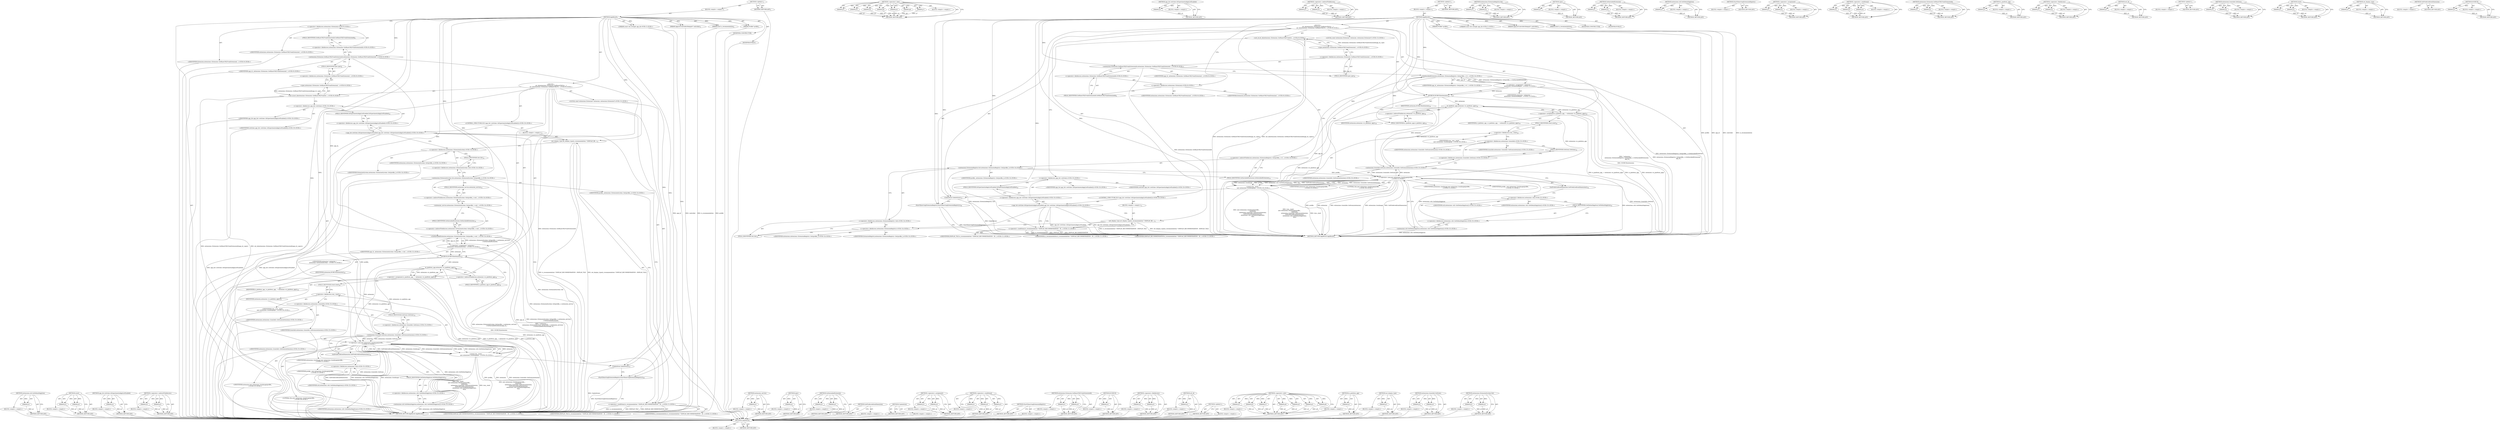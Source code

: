 digraph "DCHECK" {
vulnerable_218 [label=<(METHOD,extensions.util.GetDefaultAppIcon)>];
vulnerable_219 [label=<(PARAM,p1)>];
vulnerable_220 [label=<(BLOCK,&lt;empty&gt;,&lt;empty&gt;)>];
vulnerable_221 [label=<(METHOD_RETURN,ANY)>];
vulnerable_195 [label=<(METHOD,reset)>];
vulnerable_196 [label=<(PARAM,p1)>];
vulnerable_197 [label=<(PARAM,p2)>];
vulnerable_198 [label=<(BLOCK,&lt;empty&gt;,&lt;empty&gt;)>];
vulnerable_199 [label=<(METHOD_RETURN,ANY)>];
vulnerable_149 [label=<(METHOD,app_list.switches.IsExperimentalAppListEnabled)>];
vulnerable_150 [label=<(PARAM,p1)>];
vulnerable_151 [label=<(BLOCK,&lt;empty&gt;,&lt;empty&gt;)>];
vulnerable_152 [label=<(METHOD_RETURN,ANY)>];
vulnerable_173 [label=<(METHOD,&lt;operator&gt;.indirectFieldAccess)>];
vulnerable_174 [label=<(PARAM,p1)>];
vulnerable_175 [label=<(PARAM,p2)>];
vulnerable_176 [label=<(BLOCK,&lt;empty&gt;,&lt;empty&gt;)>];
vulnerable_177 [label=<(METHOD_RETURN,ANY)>];
vulnerable_6 [label=<(METHOD,&lt;global&gt;)<SUB>1</SUB>>];
vulnerable_7 [label=<(BLOCK,&lt;empty&gt;,&lt;empty&gt;)<SUB>1</SUB>>];
vulnerable_8 [label=<(METHOD,AppResult)<SUB>1</SUB>>];
vulnerable_9 [label=<(PARAM,Profile* profile)<SUB>1</SUB>>];
vulnerable_10 [label="<(PARAM,const std::string&amp; app_id)<SUB>2</SUB>>"];
vulnerable_11 [label=<(PARAM,AppListControllerDelegate* controller)<SUB>3</SUB>>];
vulnerable_12 [label=<(PARAM,bool is_recommendation)<SUB>4</SUB>>];
vulnerable_13 [label="<(BLOCK,{
  set_id(extensions::Extension::GetBaseURLFro...,{
  set_id(extensions::Extension::GetBaseURLFro...)<SUB>8</SUB>>"];
vulnerable_14 [label="<(set_id,set_id(extensions::Extension::GetBaseURLFromExt...)<SUB>9</SUB>>"];
vulnerable_15 [label="<(spec,extensions::Extension::GetBaseURLFromExtensionI...)<SUB>9</SUB>>"];
vulnerable_16 [label="<(&lt;operator&gt;.fieldAccess,extensions::Extension::GetBaseURLFromExtensionI...)<SUB>9</SUB>>"];
vulnerable_17 [label="<(extensions.Extension.GetBaseURLFromExtensionId,extensions::Extension::GetBaseURLFromExtensionI...)<SUB>9</SUB>>"];
vulnerable_18 [label="<(&lt;operator&gt;.fieldAccess,extensions::Extension::GetBaseURLFromExtensionId)<SUB>9</SUB>>"];
vulnerable_19 [label="<(&lt;operator&gt;.fieldAccess,extensions::Extension)<SUB>9</SUB>>"];
vulnerable_20 [label="<(IDENTIFIER,extensions,extensions::Extension::GetBaseURLFromExtensionI...)<SUB>9</SUB>>"];
vulnerable_21 [label="<(IDENTIFIER,Extension,extensions::Extension::GetBaseURLFromExtensionI...)<SUB>9</SUB>>"];
vulnerable_22 [label=<(FIELD_IDENTIFIER,GetBaseURLFromExtensionId,GetBaseURLFromExtensionId)<SUB>9</SUB>>];
vulnerable_23 [label="<(IDENTIFIER,app_id_,extensions::Extension::GetBaseURLFromExtensionI...)<SUB>9</SUB>>"];
vulnerable_24 [label=<(FIELD_IDENTIFIER,spec,spec)<SUB>9</SUB>>];
vulnerable_25 [label="<(CONTROL_STRUCTURE,IF,if (app_list::switches::IsExperimentalAppListEnabled()))<SUB>10</SUB>>"];
vulnerable_26 [label="<(app_list.switches.IsExperimentalAppListEnabled,app_list::switches::IsExperimentalAppListEnabled())<SUB>10</SUB>>"];
vulnerable_27 [label="<(&lt;operator&gt;.fieldAccess,app_list::switches::IsExperimentalAppListEnabled)<SUB>10</SUB>>"];
vulnerable_28 [label="<(&lt;operator&gt;.fieldAccess,app_list::switches)<SUB>10</SUB>>"];
vulnerable_29 [label="<(IDENTIFIER,app_list,app_list::switches::IsExperimentalAppListEnabled())<SUB>10</SUB>>"];
vulnerable_30 [label="<(IDENTIFIER,switches,app_list::switches::IsExperimentalAppListEnabled())<SUB>10</SUB>>"];
vulnerable_31 [label=<(FIELD_IDENTIFIER,IsExperimentalAppListEnabled,IsExperimentalAppListEnabled)<SUB>10</SUB>>];
vulnerable_32 [label=<(BLOCK,&lt;empty&gt;,&lt;empty&gt;)<SUB>11</SUB>>];
vulnerable_33 [label=<(set_display_type,set_display_type(is_recommendation ? DISPLAY_RE...)<SUB>11</SUB>>];
vulnerable_34 [label="<(&lt;operator&gt;.conditional,is_recommendation ? DISPLAY_RECOMMENDATION : DI...)<SUB>11</SUB>>"];
vulnerable_35 [label="<(IDENTIFIER,is_recommendation,is_recommendation ? DISPLAY_RECOMMENDATION : DI...)<SUB>11</SUB>>"];
vulnerable_36 [label="<(IDENTIFIER,DISPLAY_RECOMMENDATION,is_recommendation ? DISPLAY_RECOMMENDATION : DI...)<SUB>11</SUB>>"];
vulnerable_37 [label="<(IDENTIFIER,DISPLAY_TILE,is_recommendation ? DISPLAY_RECOMMENDATION : DI...)<SUB>11</SUB>>"];
vulnerable_38 [label="<(LOCAL,const extensions.Extension* extension: extensions.Extension*)<SUB>13</SUB>>"];
vulnerable_39 [label="<(&lt;operator&gt;.assignment,* extension =
      extensions::ExtensionSystem...)<SUB>13</SUB>>"];
vulnerable_40 [label="<(IDENTIFIER,extension,* extension =
      extensions::ExtensionSystem...)<SUB>13</SUB>>"];
vulnerable_41 [label="<(GetInstalledExtension,extensions::ExtensionSystem::Get(profile_)-&gt;ext...)<SUB>14</SUB>>"];
vulnerable_42 [label="<(&lt;operator&gt;.indirectFieldAccess,extensions::ExtensionSystem::Get(profile_)-&gt;ext...)<SUB>14</SUB>>"];
vulnerable_43 [label="<(extension_service,extensions::ExtensionSystem::Get(profile_)-&gt;ext...)<SUB>14</SUB>>"];
vulnerable_44 [label="<(&lt;operator&gt;.indirectFieldAccess,extensions::ExtensionSystem::Get(profile_)-&gt;ext...)<SUB>14</SUB>>"];
vulnerable_45 [label="<(extensions.ExtensionSystem.Get,extensions::ExtensionSystem::Get(profile_))<SUB>14</SUB>>"];
vulnerable_46 [label="<(&lt;operator&gt;.fieldAccess,extensions::ExtensionSystem::Get)<SUB>14</SUB>>"];
vulnerable_47 [label="<(&lt;operator&gt;.fieldAccess,extensions::ExtensionSystem)<SUB>14</SUB>>"];
vulnerable_48 [label="<(IDENTIFIER,extensions,extensions::ExtensionSystem::Get(profile_))<SUB>14</SUB>>"];
vulnerable_49 [label="<(IDENTIFIER,ExtensionSystem,extensions::ExtensionSystem::Get(profile_))<SUB>14</SUB>>"];
vulnerable_50 [label=<(FIELD_IDENTIFIER,Get,Get)<SUB>14</SUB>>];
vulnerable_51 [label="<(IDENTIFIER,profile_,extensions::ExtensionSystem::Get(profile_))<SUB>14</SUB>>"];
vulnerable_52 [label=<(FIELD_IDENTIFIER,extension_service,extension_service)<SUB>14</SUB>>];
vulnerable_53 [label=<(FIELD_IDENTIFIER,GetInstalledExtension,GetInstalledExtension)<SUB>14</SUB>>];
vulnerable_54 [label="<(IDENTIFIER,app_id_,extensions::ExtensionSystem::Get(profile_)-&gt;ext...)<SUB>15</SUB>>"];
vulnerable_55 [label=<(DCHECK,DCHECK(extension))<SUB>16</SUB>>];
vulnerable_56 [label=<(IDENTIFIER,extension,DCHECK(extension))<SUB>16</SUB>>];
vulnerable_57 [label=<(&lt;operator&gt;.assignment,is_platform_app_ = extension-&gt;is_platform_app())<SUB>18</SUB>>];
vulnerable_58 [label=<(IDENTIFIER,is_platform_app_,is_platform_app_ = extension-&gt;is_platform_app())<SUB>18</SUB>>];
vulnerable_59 [label=<(is_platform_app,extension-&gt;is_platform_app())<SUB>18</SUB>>];
vulnerable_60 [label=<(&lt;operator&gt;.indirectFieldAccess,extension-&gt;is_platform_app)<SUB>18</SUB>>];
vulnerable_61 [label=<(IDENTIFIER,extension,extension-&gt;is_platform_app())<SUB>18</SUB>>];
vulnerable_62 [label=<(FIELD_IDENTIFIER,is_platform_app,is_platform_app)<SUB>18</SUB>>];
vulnerable_63 [label="<(reset,icon_.reset(
      new extensions::IconImage(pr...)<SUB>20</SUB>>"];
vulnerable_64 [label=<(&lt;operator&gt;.fieldAccess,icon_.reset)<SUB>20</SUB>>];
vulnerable_65 [label="<(IDENTIFIER,icon_,icon_.reset(
      new extensions::IconImage(pr...)<SUB>20</SUB>>"];
vulnerable_66 [label=<(FIELD_IDENTIFIER,reset,reset)<SUB>20</SUB>>];
vulnerable_67 [label="<(&lt;operator&gt;.new,new extensions::IconImage(profile_,
           ...)<SUB>21</SUB>>"];
vulnerable_68 [label="<(IDENTIFIER,extensions::IconImage,new extensions::IconImage(profile_,
           ...)<SUB>21</SUB>>"];
vulnerable_69 [label="<(IDENTIFIER,profile_,new extensions::IconImage(profile_,
           ...)<SUB>21</SUB>>"];
vulnerable_70 [label="<(IDENTIFIER,extension,new extensions::IconImage(profile_,
           ...)<SUB>22</SUB>>"];
vulnerable_71 [label="<(extensions.IconsInfo.GetIcons,extensions::IconsInfo::GetIcons(extension))<SUB>23</SUB>>"];
vulnerable_72 [label="<(&lt;operator&gt;.fieldAccess,extensions::IconsInfo::GetIcons)<SUB>23</SUB>>"];
vulnerable_73 [label="<(&lt;operator&gt;.fieldAccess,extensions::IconsInfo)<SUB>23</SUB>>"];
vulnerable_74 [label="<(IDENTIFIER,extensions,extensions::IconsInfo::GetIcons(extension))<SUB>23</SUB>>"];
vulnerable_75 [label="<(IDENTIFIER,IconsInfo,extensions::IconsInfo::GetIcons(extension))<SUB>23</SUB>>"];
vulnerable_76 [label=<(FIELD_IDENTIFIER,GetIcons,GetIcons)<SUB>23</SUB>>];
vulnerable_77 [label="<(IDENTIFIER,extension,extensions::IconsInfo::GetIcons(extension))<SUB>23</SUB>>"];
vulnerable_78 [label=<(GetPreferredIconDimension,GetPreferredIconDimension())<SUB>24</SUB>>];
vulnerable_79 [label="<(extensions.util.GetDefaultAppIcon,extensions::util::GetDefaultAppIcon())<SUB>25</SUB>>"];
vulnerable_80 [label="<(&lt;operator&gt;.fieldAccess,extensions::util::GetDefaultAppIcon)<SUB>25</SUB>>"];
vulnerable_81 [label="<(&lt;operator&gt;.fieldAccess,extensions::util)<SUB>25</SUB>>"];
vulnerable_82 [label="<(IDENTIFIER,extensions,extensions::util::GetDefaultAppIcon())<SUB>25</SUB>>"];
vulnerable_83 [label="<(IDENTIFIER,util,extensions::util::GetDefaultAppIcon())<SUB>25</SUB>>"];
vulnerable_84 [label=<(FIELD_IDENTIFIER,GetDefaultAppIcon,GetDefaultAppIcon)<SUB>25</SUB>>];
vulnerable_85 [label="<(LITERAL,this,new extensions::IconImage(profile_,
           ...)<SUB>26</SUB>>"];
vulnerable_86 [label=<(UpdateIcon,UpdateIcon())<SUB>27</SUB>>];
vulnerable_87 [label=<(StartObservingExtensionRegistry,StartObservingExtensionRegistry())<SUB>29</SUB>>];
vulnerable_88 [label=<(MODIFIER,CONSTRUCTOR)>];
vulnerable_89 [label=<(MODIFIER,PUBLIC)>];
vulnerable_90 [label=<(METHOD_RETURN,AppResult.AppResult)<SUB>1</SUB>>];
vulnerable_92 [label=<(METHOD_RETURN,ANY)<SUB>1</SUB>>];
vulnerable_178 [label=<(METHOD,extension_service)>];
vulnerable_179 [label=<(PARAM,p1)>];
vulnerable_180 [label=<(BLOCK,&lt;empty&gt;,&lt;empty&gt;)>];
vulnerable_181 [label=<(METHOD_RETURN,ANY)>];
vulnerable_135 [label=<(METHOD,spec)>];
vulnerable_136 [label=<(PARAM,p1)>];
vulnerable_137 [label=<(BLOCK,&lt;empty&gt;,&lt;empty&gt;)>];
vulnerable_138 [label=<(METHOD_RETURN,ANY)>];
vulnerable_168 [label=<(METHOD,GetInstalledExtension)>];
vulnerable_169 [label=<(PARAM,p1)>];
vulnerable_170 [label=<(PARAM,p2)>];
vulnerable_171 [label=<(BLOCK,&lt;empty&gt;,&lt;empty&gt;)>];
vulnerable_172 [label=<(METHOD_RETURN,ANY)>];
vulnerable_215 [label=<(METHOD,GetPreferredIconDimension)>];
vulnerable_216 [label=<(BLOCK,&lt;empty&gt;,&lt;empty&gt;)>];
vulnerable_217 [label=<(METHOD_RETURN,ANY)>];
vulnerable_222 [label=<(METHOD,UpdateIcon)>];
vulnerable_223 [label=<(BLOCK,&lt;empty&gt;,&lt;empty&gt;)>];
vulnerable_224 [label=<(METHOD_RETURN,ANY)>];
vulnerable_163 [label=<(METHOD,&lt;operator&gt;.assignment)>];
vulnerable_164 [label=<(PARAM,p1)>];
vulnerable_165 [label=<(PARAM,p2)>];
vulnerable_166 [label=<(BLOCK,&lt;empty&gt;,&lt;empty&gt;)>];
vulnerable_167 [label=<(METHOD_RETURN,ANY)>];
vulnerable_157 [label=<(METHOD,&lt;operator&gt;.conditional)>];
vulnerable_158 [label=<(PARAM,p1)>];
vulnerable_159 [label=<(PARAM,p2)>];
vulnerable_160 [label=<(PARAM,p3)>];
vulnerable_161 [label=<(BLOCK,&lt;empty&gt;,&lt;empty&gt;)>];
vulnerable_162 [label=<(METHOD_RETURN,ANY)>];
vulnerable_225 [label=<(METHOD,StartObservingExtensionRegistry)>];
vulnerable_226 [label=<(BLOCK,&lt;empty&gt;,&lt;empty&gt;)>];
vulnerable_227 [label=<(METHOD_RETURN,ANY)>];
vulnerable_144 [label=<(METHOD,extensions.Extension.GetBaseURLFromExtensionId)>];
vulnerable_145 [label=<(PARAM,p1)>];
vulnerable_146 [label=<(PARAM,p2)>];
vulnerable_147 [label=<(BLOCK,&lt;empty&gt;,&lt;empty&gt;)>];
vulnerable_148 [label=<(METHOD_RETURN,ANY)>];
vulnerable_187 [label=<(METHOD,DCHECK)>];
vulnerable_188 [label=<(PARAM,p1)>];
vulnerable_189 [label=<(BLOCK,&lt;empty&gt;,&lt;empty&gt;)>];
vulnerable_190 [label=<(METHOD_RETURN,ANY)>];
vulnerable_139 [label=<(METHOD,&lt;operator&gt;.fieldAccess)>];
vulnerable_140 [label=<(PARAM,p1)>];
vulnerable_141 [label=<(PARAM,p2)>];
vulnerable_142 [label=<(BLOCK,&lt;empty&gt;,&lt;empty&gt;)>];
vulnerable_143 [label=<(METHOD_RETURN,ANY)>];
vulnerable_131 [label=<(METHOD,set_id)>];
vulnerable_132 [label=<(PARAM,p1)>];
vulnerable_133 [label=<(BLOCK,&lt;empty&gt;,&lt;empty&gt;)>];
vulnerable_134 [label=<(METHOD_RETURN,ANY)>];
vulnerable_125 [label=<(METHOD,&lt;global&gt;)<SUB>1</SUB>>];
vulnerable_126 [label=<(BLOCK,&lt;empty&gt;,&lt;empty&gt;)>];
vulnerable_127 [label=<(METHOD_RETURN,ANY)>];
vulnerable_200 [label=<(METHOD,&lt;operator&gt;.new)>];
vulnerable_201 [label=<(PARAM,p1)>];
vulnerable_202 [label=<(PARAM,p2)>];
vulnerable_203 [label=<(PARAM,p3)>];
vulnerable_204 [label=<(PARAM,p4)>];
vulnerable_205 [label=<(PARAM,p5)>];
vulnerable_206 [label=<(PARAM,p6)>];
vulnerable_207 [label=<(PARAM,p7)>];
vulnerable_208 [label=<(BLOCK,&lt;empty&gt;,&lt;empty&gt;)>];
vulnerable_209 [label=<(METHOD_RETURN,ANY)>];
vulnerable_191 [label=<(METHOD,is_platform_app)>];
vulnerable_192 [label=<(PARAM,p1)>];
vulnerable_193 [label=<(BLOCK,&lt;empty&gt;,&lt;empty&gt;)>];
vulnerable_194 [label=<(METHOD_RETURN,ANY)>];
vulnerable_153 [label=<(METHOD,set_display_type)>];
vulnerable_154 [label=<(PARAM,p1)>];
vulnerable_155 [label=<(BLOCK,&lt;empty&gt;,&lt;empty&gt;)>];
vulnerable_156 [label=<(METHOD_RETURN,ANY)>];
vulnerable_210 [label=<(METHOD,extensions.IconsInfo.GetIcons)>];
vulnerable_211 [label=<(PARAM,p1)>];
vulnerable_212 [label=<(PARAM,p2)>];
vulnerable_213 [label=<(BLOCK,&lt;empty&gt;,&lt;empty&gt;)>];
vulnerable_214 [label=<(METHOD_RETURN,ANY)>];
vulnerable_182 [label=<(METHOD,extensions.ExtensionSystem.Get)>];
vulnerable_183 [label=<(PARAM,p1)>];
vulnerable_184 [label=<(PARAM,p2)>];
vulnerable_185 [label=<(BLOCK,&lt;empty&gt;,&lt;empty&gt;)>];
vulnerable_186 [label=<(METHOD_RETURN,ANY)>];
fixed_215 [label=<(METHOD,UpdateIcon)>];
fixed_216 [label=<(BLOCK,&lt;empty&gt;,&lt;empty&gt;)>];
fixed_217 [label=<(METHOD_RETURN,ANY)>];
fixed_193 [label=<(METHOD,&lt;operator&gt;.new)>];
fixed_194 [label=<(PARAM,p1)>];
fixed_195 [label=<(PARAM,p2)>];
fixed_196 [label=<(PARAM,p3)>];
fixed_197 [label=<(PARAM,p4)>];
fixed_198 [label=<(PARAM,p5)>];
fixed_199 [label=<(PARAM,p6)>];
fixed_200 [label=<(PARAM,p7)>];
fixed_201 [label=<(BLOCK,&lt;empty&gt;,&lt;empty&gt;)>];
fixed_202 [label=<(METHOD_RETURN,ANY)>];
fixed_146 [label=<(METHOD,app_list.switches.IsExperimentalAppListEnabled)>];
fixed_147 [label=<(PARAM,p1)>];
fixed_148 [label=<(BLOCK,&lt;empty&gt;,&lt;empty&gt;)>];
fixed_149 [label=<(METHOD_RETURN,ANY)>];
fixed_170 [label=<(METHOD,&lt;operator&gt;.indirectFieldAccess)>];
fixed_171 [label=<(PARAM,p1)>];
fixed_172 [label=<(PARAM,p2)>];
fixed_173 [label=<(BLOCK,&lt;empty&gt;,&lt;empty&gt;)>];
fixed_174 [label=<(METHOD_RETURN,ANY)>];
fixed_6 [label=<(METHOD,&lt;global&gt;)<SUB>1</SUB>>];
fixed_7 [label=<(BLOCK,&lt;empty&gt;,&lt;empty&gt;)<SUB>1</SUB>>];
fixed_8 [label=<(METHOD,AppResult)<SUB>1</SUB>>];
fixed_9 [label=<(PARAM,Profile* profile)<SUB>1</SUB>>];
fixed_10 [label="<(PARAM,const std::string&amp; app_id)<SUB>2</SUB>>"];
fixed_11 [label=<(PARAM,AppListControllerDelegate* controller)<SUB>3</SUB>>];
fixed_12 [label=<(PARAM,bool is_recommendation)<SUB>4</SUB>>];
fixed_13 [label="<(BLOCK,{
  set_id(extensions::Extension::GetBaseURLFro...,{
  set_id(extensions::Extension::GetBaseURLFro...)<SUB>8</SUB>>"];
fixed_14 [label="<(set_id,set_id(extensions::Extension::GetBaseURLFromExt...)<SUB>9</SUB>>"];
fixed_15 [label="<(spec,extensions::Extension::GetBaseURLFromExtensionI...)<SUB>9</SUB>>"];
fixed_16 [label="<(&lt;operator&gt;.fieldAccess,extensions::Extension::GetBaseURLFromExtensionI...)<SUB>9</SUB>>"];
fixed_17 [label="<(extensions.Extension.GetBaseURLFromExtensionId,extensions::Extension::GetBaseURLFromExtensionI...)<SUB>9</SUB>>"];
fixed_18 [label="<(&lt;operator&gt;.fieldAccess,extensions::Extension::GetBaseURLFromExtensionId)<SUB>9</SUB>>"];
fixed_19 [label="<(&lt;operator&gt;.fieldAccess,extensions::Extension)<SUB>9</SUB>>"];
fixed_20 [label="<(IDENTIFIER,extensions,extensions::Extension::GetBaseURLFromExtensionI...)<SUB>9</SUB>>"];
fixed_21 [label="<(IDENTIFIER,Extension,extensions::Extension::GetBaseURLFromExtensionI...)<SUB>9</SUB>>"];
fixed_22 [label=<(FIELD_IDENTIFIER,GetBaseURLFromExtensionId,GetBaseURLFromExtensionId)<SUB>9</SUB>>];
fixed_23 [label="<(IDENTIFIER,app_id_,extensions::Extension::GetBaseURLFromExtensionI...)<SUB>9</SUB>>"];
fixed_24 [label=<(FIELD_IDENTIFIER,spec,spec)<SUB>9</SUB>>];
fixed_25 [label="<(CONTROL_STRUCTURE,IF,if (app_list::switches::IsExperimentalAppListEnabled()))<SUB>10</SUB>>"];
fixed_26 [label="<(app_list.switches.IsExperimentalAppListEnabled,app_list::switches::IsExperimentalAppListEnabled())<SUB>10</SUB>>"];
fixed_27 [label="<(&lt;operator&gt;.fieldAccess,app_list::switches::IsExperimentalAppListEnabled)<SUB>10</SUB>>"];
fixed_28 [label="<(&lt;operator&gt;.fieldAccess,app_list::switches)<SUB>10</SUB>>"];
fixed_29 [label="<(IDENTIFIER,app_list,app_list::switches::IsExperimentalAppListEnabled())<SUB>10</SUB>>"];
fixed_30 [label="<(IDENTIFIER,switches,app_list::switches::IsExperimentalAppListEnabled())<SUB>10</SUB>>"];
fixed_31 [label=<(FIELD_IDENTIFIER,IsExperimentalAppListEnabled,IsExperimentalAppListEnabled)<SUB>10</SUB>>];
fixed_32 [label=<(BLOCK,&lt;empty&gt;,&lt;empty&gt;)<SUB>11</SUB>>];
fixed_33 [label=<(set_display_type,set_display_type(is_recommendation ? DISPLAY_RE...)<SUB>11</SUB>>];
fixed_34 [label="<(&lt;operator&gt;.conditional,is_recommendation ? DISPLAY_RECOMMENDATION : DI...)<SUB>11</SUB>>"];
fixed_35 [label="<(IDENTIFIER,is_recommendation,is_recommendation ? DISPLAY_RECOMMENDATION : DI...)<SUB>11</SUB>>"];
fixed_36 [label="<(IDENTIFIER,DISPLAY_RECOMMENDATION,is_recommendation ? DISPLAY_RECOMMENDATION : DI...)<SUB>11</SUB>>"];
fixed_37 [label="<(IDENTIFIER,DISPLAY_TILE,is_recommendation ? DISPLAY_RECOMMENDATION : DI...)<SUB>11</SUB>>"];
fixed_38 [label="<(LOCAL,const extensions.Extension* extension: extensions.Extension*)<SUB>13</SUB>>"];
fixed_39 [label="<(&lt;operator&gt;.assignment,* extension =
      extensions::ExtensionRegist...)<SUB>13</SUB>>"];
fixed_40 [label="<(IDENTIFIER,extension,* extension =
      extensions::ExtensionRegist...)<SUB>13</SUB>>"];
fixed_41 [label="<(GetInstalledExtension,extensions::ExtensionRegistry::Get(profile_)-&gt;G...)<SUB>14</SUB>>"];
fixed_42 [label="<(&lt;operator&gt;.indirectFieldAccess,extensions::ExtensionRegistry::Get(profile_)-&gt;G...)<SUB>14</SUB>>"];
fixed_43 [label="<(extensions.ExtensionRegistry.Get,extensions::ExtensionRegistry::Get(profile_))<SUB>14</SUB>>"];
fixed_44 [label="<(&lt;operator&gt;.fieldAccess,extensions::ExtensionRegistry::Get)<SUB>14</SUB>>"];
fixed_45 [label="<(&lt;operator&gt;.fieldAccess,extensions::ExtensionRegistry)<SUB>14</SUB>>"];
fixed_46 [label="<(IDENTIFIER,extensions,extensions::ExtensionRegistry::Get(profile_))<SUB>14</SUB>>"];
fixed_47 [label="<(IDENTIFIER,ExtensionRegistry,extensions::ExtensionRegistry::Get(profile_))<SUB>14</SUB>>"];
fixed_48 [label=<(FIELD_IDENTIFIER,Get,Get)<SUB>14</SUB>>];
fixed_49 [label="<(IDENTIFIER,profile_,extensions::ExtensionRegistry::Get(profile_))<SUB>14</SUB>>"];
fixed_50 [label=<(FIELD_IDENTIFIER,GetInstalledExtension,GetInstalledExtension)<SUB>14</SUB>>];
fixed_51 [label="<(IDENTIFIER,app_id_,extensions::ExtensionRegistry::Get(profile_)-&gt;G...)<SUB>15</SUB>>"];
fixed_52 [label=<(DCHECK,DCHECK(extension))<SUB>16</SUB>>];
fixed_53 [label=<(IDENTIFIER,extension,DCHECK(extension))<SUB>16</SUB>>];
fixed_54 [label=<(&lt;operator&gt;.assignment,is_platform_app_ = extension-&gt;is_platform_app())<SUB>18</SUB>>];
fixed_55 [label=<(IDENTIFIER,is_platform_app_,is_platform_app_ = extension-&gt;is_platform_app())<SUB>18</SUB>>];
fixed_56 [label=<(is_platform_app,extension-&gt;is_platform_app())<SUB>18</SUB>>];
fixed_57 [label=<(&lt;operator&gt;.indirectFieldAccess,extension-&gt;is_platform_app)<SUB>18</SUB>>];
fixed_58 [label=<(IDENTIFIER,extension,extension-&gt;is_platform_app())<SUB>18</SUB>>];
fixed_59 [label=<(FIELD_IDENTIFIER,is_platform_app,is_platform_app)<SUB>18</SUB>>];
fixed_60 [label="<(reset,icon_.reset(
      new extensions::IconImage(pr...)<SUB>20</SUB>>"];
fixed_61 [label=<(&lt;operator&gt;.fieldAccess,icon_.reset)<SUB>20</SUB>>];
fixed_62 [label="<(IDENTIFIER,icon_,icon_.reset(
      new extensions::IconImage(pr...)<SUB>20</SUB>>"];
fixed_63 [label=<(FIELD_IDENTIFIER,reset,reset)<SUB>20</SUB>>];
fixed_64 [label="<(&lt;operator&gt;.new,new extensions::IconImage(profile_,
           ...)<SUB>21</SUB>>"];
fixed_65 [label="<(IDENTIFIER,extensions::IconImage,new extensions::IconImage(profile_,
           ...)<SUB>21</SUB>>"];
fixed_66 [label="<(IDENTIFIER,profile_,new extensions::IconImage(profile_,
           ...)<SUB>21</SUB>>"];
fixed_67 [label="<(IDENTIFIER,extension,new extensions::IconImage(profile_,
           ...)<SUB>22</SUB>>"];
fixed_68 [label="<(extensions.IconsInfo.GetIcons,extensions::IconsInfo::GetIcons(extension))<SUB>23</SUB>>"];
fixed_69 [label="<(&lt;operator&gt;.fieldAccess,extensions::IconsInfo::GetIcons)<SUB>23</SUB>>"];
fixed_70 [label="<(&lt;operator&gt;.fieldAccess,extensions::IconsInfo)<SUB>23</SUB>>"];
fixed_71 [label="<(IDENTIFIER,extensions,extensions::IconsInfo::GetIcons(extension))<SUB>23</SUB>>"];
fixed_72 [label="<(IDENTIFIER,IconsInfo,extensions::IconsInfo::GetIcons(extension))<SUB>23</SUB>>"];
fixed_73 [label=<(FIELD_IDENTIFIER,GetIcons,GetIcons)<SUB>23</SUB>>];
fixed_74 [label="<(IDENTIFIER,extension,extensions::IconsInfo::GetIcons(extension))<SUB>23</SUB>>"];
fixed_75 [label=<(GetPreferredIconDimension,GetPreferredIconDimension())<SUB>24</SUB>>];
fixed_76 [label="<(extensions.util.GetDefaultAppIcon,extensions::util::GetDefaultAppIcon())<SUB>25</SUB>>"];
fixed_77 [label="<(&lt;operator&gt;.fieldAccess,extensions::util::GetDefaultAppIcon)<SUB>25</SUB>>"];
fixed_78 [label="<(&lt;operator&gt;.fieldAccess,extensions::util)<SUB>25</SUB>>"];
fixed_79 [label="<(IDENTIFIER,extensions,extensions::util::GetDefaultAppIcon())<SUB>25</SUB>>"];
fixed_80 [label="<(IDENTIFIER,util,extensions::util::GetDefaultAppIcon())<SUB>25</SUB>>"];
fixed_81 [label=<(FIELD_IDENTIFIER,GetDefaultAppIcon,GetDefaultAppIcon)<SUB>25</SUB>>];
fixed_82 [label="<(LITERAL,this,new extensions::IconImage(profile_,
           ...)<SUB>26</SUB>>"];
fixed_83 [label=<(UpdateIcon,UpdateIcon())<SUB>27</SUB>>];
fixed_84 [label=<(StartObservingExtensionRegistry,StartObservingExtensionRegistry())<SUB>29</SUB>>];
fixed_85 [label=<(MODIFIER,CONSTRUCTOR)>];
fixed_86 [label=<(MODIFIER,PUBLIC)>];
fixed_87 [label=<(METHOD_RETURN,AppResult.AppResult)<SUB>1</SUB>>];
fixed_89 [label=<(METHOD_RETURN,ANY)<SUB>1</SUB>>];
fixed_175 [label=<(METHOD,extensions.ExtensionRegistry.Get)>];
fixed_176 [label=<(PARAM,p1)>];
fixed_177 [label=<(PARAM,p2)>];
fixed_178 [label=<(BLOCK,&lt;empty&gt;,&lt;empty&gt;)>];
fixed_179 [label=<(METHOD_RETURN,ANY)>];
fixed_132 [label=<(METHOD,spec)>];
fixed_133 [label=<(PARAM,p1)>];
fixed_134 [label=<(BLOCK,&lt;empty&gt;,&lt;empty&gt;)>];
fixed_135 [label=<(METHOD_RETURN,ANY)>];
fixed_165 [label=<(METHOD,GetInstalledExtension)>];
fixed_166 [label=<(PARAM,p1)>];
fixed_167 [label=<(PARAM,p2)>];
fixed_168 [label=<(BLOCK,&lt;empty&gt;,&lt;empty&gt;)>];
fixed_169 [label=<(METHOD_RETURN,ANY)>];
fixed_211 [label=<(METHOD,extensions.util.GetDefaultAppIcon)>];
fixed_212 [label=<(PARAM,p1)>];
fixed_213 [label=<(BLOCK,&lt;empty&gt;,&lt;empty&gt;)>];
fixed_214 [label=<(METHOD_RETURN,ANY)>];
fixed_218 [label=<(METHOD,StartObservingExtensionRegistry)>];
fixed_219 [label=<(BLOCK,&lt;empty&gt;,&lt;empty&gt;)>];
fixed_220 [label=<(METHOD_RETURN,ANY)>];
fixed_160 [label=<(METHOD,&lt;operator&gt;.assignment)>];
fixed_161 [label=<(PARAM,p1)>];
fixed_162 [label=<(PARAM,p2)>];
fixed_163 [label=<(BLOCK,&lt;empty&gt;,&lt;empty&gt;)>];
fixed_164 [label=<(METHOD_RETURN,ANY)>];
fixed_154 [label=<(METHOD,&lt;operator&gt;.conditional)>];
fixed_155 [label=<(PARAM,p1)>];
fixed_156 [label=<(PARAM,p2)>];
fixed_157 [label=<(PARAM,p3)>];
fixed_158 [label=<(BLOCK,&lt;empty&gt;,&lt;empty&gt;)>];
fixed_159 [label=<(METHOD_RETURN,ANY)>];
fixed_141 [label=<(METHOD,extensions.Extension.GetBaseURLFromExtensionId)>];
fixed_142 [label=<(PARAM,p1)>];
fixed_143 [label=<(PARAM,p2)>];
fixed_144 [label=<(BLOCK,&lt;empty&gt;,&lt;empty&gt;)>];
fixed_145 [label=<(METHOD_RETURN,ANY)>];
fixed_184 [label=<(METHOD,is_platform_app)>];
fixed_185 [label=<(PARAM,p1)>];
fixed_186 [label=<(BLOCK,&lt;empty&gt;,&lt;empty&gt;)>];
fixed_187 [label=<(METHOD_RETURN,ANY)>];
fixed_136 [label=<(METHOD,&lt;operator&gt;.fieldAccess)>];
fixed_137 [label=<(PARAM,p1)>];
fixed_138 [label=<(PARAM,p2)>];
fixed_139 [label=<(BLOCK,&lt;empty&gt;,&lt;empty&gt;)>];
fixed_140 [label=<(METHOD_RETURN,ANY)>];
fixed_128 [label=<(METHOD,set_id)>];
fixed_129 [label=<(PARAM,p1)>];
fixed_130 [label=<(BLOCK,&lt;empty&gt;,&lt;empty&gt;)>];
fixed_131 [label=<(METHOD_RETURN,ANY)>];
fixed_122 [label=<(METHOD,&lt;global&gt;)<SUB>1</SUB>>];
fixed_123 [label=<(BLOCK,&lt;empty&gt;,&lt;empty&gt;)>];
fixed_124 [label=<(METHOD_RETURN,ANY)>];
fixed_203 [label=<(METHOD,extensions.IconsInfo.GetIcons)>];
fixed_204 [label=<(PARAM,p1)>];
fixed_205 [label=<(PARAM,p2)>];
fixed_206 [label=<(BLOCK,&lt;empty&gt;,&lt;empty&gt;)>];
fixed_207 [label=<(METHOD_RETURN,ANY)>];
fixed_188 [label=<(METHOD,reset)>];
fixed_189 [label=<(PARAM,p1)>];
fixed_190 [label=<(PARAM,p2)>];
fixed_191 [label=<(BLOCK,&lt;empty&gt;,&lt;empty&gt;)>];
fixed_192 [label=<(METHOD_RETURN,ANY)>];
fixed_150 [label=<(METHOD,set_display_type)>];
fixed_151 [label=<(PARAM,p1)>];
fixed_152 [label=<(BLOCK,&lt;empty&gt;,&lt;empty&gt;)>];
fixed_153 [label=<(METHOD_RETURN,ANY)>];
fixed_208 [label=<(METHOD,GetPreferredIconDimension)>];
fixed_209 [label=<(BLOCK,&lt;empty&gt;,&lt;empty&gt;)>];
fixed_210 [label=<(METHOD_RETURN,ANY)>];
fixed_180 [label=<(METHOD,DCHECK)>];
fixed_181 [label=<(PARAM,p1)>];
fixed_182 [label=<(BLOCK,&lt;empty&gt;,&lt;empty&gt;)>];
fixed_183 [label=<(METHOD_RETURN,ANY)>];
vulnerable_218 -> vulnerable_219  [key=0, label="AST: "];
vulnerable_218 -> vulnerable_219  [key=1, label="DDG: "];
vulnerable_218 -> vulnerable_220  [key=0, label="AST: "];
vulnerable_218 -> vulnerable_221  [key=0, label="AST: "];
vulnerable_218 -> vulnerable_221  [key=1, label="CFG: "];
vulnerable_219 -> vulnerable_221  [key=0, label="DDG: p1"];
vulnerable_220 -> fixed_215  [key=0];
vulnerable_221 -> fixed_215  [key=0];
vulnerable_195 -> vulnerable_196  [key=0, label="AST: "];
vulnerable_195 -> vulnerable_196  [key=1, label="DDG: "];
vulnerable_195 -> vulnerable_198  [key=0, label="AST: "];
vulnerable_195 -> vulnerable_197  [key=0, label="AST: "];
vulnerable_195 -> vulnerable_197  [key=1, label="DDG: "];
vulnerable_195 -> vulnerable_199  [key=0, label="AST: "];
vulnerable_195 -> vulnerable_199  [key=1, label="CFG: "];
vulnerable_196 -> vulnerable_199  [key=0, label="DDG: p1"];
vulnerable_197 -> vulnerable_199  [key=0, label="DDG: p2"];
vulnerable_198 -> fixed_215  [key=0];
vulnerable_199 -> fixed_215  [key=0];
vulnerable_149 -> vulnerable_150  [key=0, label="AST: "];
vulnerable_149 -> vulnerable_150  [key=1, label="DDG: "];
vulnerable_149 -> vulnerable_151  [key=0, label="AST: "];
vulnerable_149 -> vulnerable_152  [key=0, label="AST: "];
vulnerable_149 -> vulnerable_152  [key=1, label="CFG: "];
vulnerable_150 -> vulnerable_152  [key=0, label="DDG: p1"];
vulnerable_151 -> fixed_215  [key=0];
vulnerable_152 -> fixed_215  [key=0];
vulnerable_173 -> vulnerable_174  [key=0, label="AST: "];
vulnerable_173 -> vulnerable_174  [key=1, label="DDG: "];
vulnerable_173 -> vulnerable_176  [key=0, label="AST: "];
vulnerable_173 -> vulnerable_175  [key=0, label="AST: "];
vulnerable_173 -> vulnerable_175  [key=1, label="DDG: "];
vulnerable_173 -> vulnerable_177  [key=0, label="AST: "];
vulnerable_173 -> vulnerable_177  [key=1, label="CFG: "];
vulnerable_174 -> vulnerable_177  [key=0, label="DDG: p1"];
vulnerable_175 -> vulnerable_177  [key=0, label="DDG: p2"];
vulnerable_176 -> fixed_215  [key=0];
vulnerable_177 -> fixed_215  [key=0];
vulnerable_6 -> vulnerable_7  [key=0, label="AST: "];
vulnerable_6 -> vulnerable_92  [key=0, label="AST: "];
vulnerable_6 -> vulnerable_92  [key=1, label="CFG: "];
vulnerable_7 -> vulnerable_8  [key=0, label="AST: "];
vulnerable_8 -> vulnerable_9  [key=0, label="AST: "];
vulnerable_8 -> vulnerable_9  [key=1, label="DDG: "];
vulnerable_8 -> vulnerable_10  [key=0, label="AST: "];
vulnerable_8 -> vulnerable_10  [key=1, label="DDG: "];
vulnerable_8 -> vulnerable_11  [key=0, label="AST: "];
vulnerable_8 -> vulnerable_11  [key=1, label="DDG: "];
vulnerable_8 -> vulnerable_12  [key=0, label="AST: "];
vulnerable_8 -> vulnerable_12  [key=1, label="DDG: "];
vulnerable_8 -> vulnerable_13  [key=0, label="AST: "];
vulnerable_8 -> vulnerable_88  [key=0, label="AST: "];
vulnerable_8 -> vulnerable_89  [key=0, label="AST: "];
vulnerable_8 -> vulnerable_90  [key=0, label="AST: "];
vulnerable_8 -> vulnerable_19  [key=0, label="CFG: "];
vulnerable_8 -> vulnerable_86  [key=0, label="DDG: "];
vulnerable_8 -> vulnerable_87  [key=0, label="DDG: "];
vulnerable_8 -> vulnerable_55  [key=0, label="DDG: "];
vulnerable_8 -> vulnerable_41  [key=0, label="DDG: "];
vulnerable_8 -> vulnerable_67  [key=0, label="DDG: "];
vulnerable_8 -> vulnerable_33  [key=0, label="DDG: "];
vulnerable_8 -> vulnerable_71  [key=0, label="DDG: "];
vulnerable_8 -> vulnerable_17  [key=0, label="DDG: "];
vulnerable_8 -> vulnerable_34  [key=0, label="DDG: "];
vulnerable_8 -> vulnerable_45  [key=0, label="DDG: "];
vulnerable_9 -> vulnerable_90  [key=0, label="DDG: profile"];
vulnerable_10 -> vulnerable_90  [key=0, label="DDG: app_id"];
vulnerable_11 -> vulnerable_90  [key=0, label="DDG: controller"];
vulnerable_12 -> vulnerable_90  [key=0, label="DDG: is_recommendation"];
vulnerable_13 -> vulnerable_14  [key=0, label="AST: "];
vulnerable_13 -> vulnerable_25  [key=0, label="AST: "];
vulnerable_13 -> vulnerable_38  [key=0, label="AST: "];
vulnerable_13 -> vulnerable_39  [key=0, label="AST: "];
vulnerable_13 -> vulnerable_55  [key=0, label="AST: "];
vulnerable_13 -> vulnerable_57  [key=0, label="AST: "];
vulnerable_13 -> vulnerable_63  [key=0, label="AST: "];
vulnerable_13 -> vulnerable_86  [key=0, label="AST: "];
vulnerable_13 -> vulnerable_87  [key=0, label="AST: "];
vulnerable_14 -> vulnerable_15  [key=0, label="AST: "];
vulnerable_14 -> vulnerable_28  [key=0, label="CFG: "];
vulnerable_14 -> vulnerable_90  [key=0, label="DDG: extensions::Extension::GetBaseURLFromExtensionId(app_id_).spec()"];
vulnerable_14 -> vulnerable_90  [key=1, label="DDG: set_id(extensions::Extension::GetBaseURLFromExtensionId(app_id_).spec())"];
vulnerable_15 -> vulnerable_16  [key=0, label="AST: "];
vulnerable_15 -> vulnerable_14  [key=0, label="CFG: "];
vulnerable_15 -> vulnerable_14  [key=1, label="DDG: extensions::Extension::GetBaseURLFromExtensionId(app_id_).spec"];
vulnerable_16 -> vulnerable_17  [key=0, label="AST: "];
vulnerable_16 -> vulnerable_24  [key=0, label="AST: "];
vulnerable_16 -> vulnerable_15  [key=0, label="CFG: "];
vulnerable_17 -> vulnerable_18  [key=0, label="AST: "];
vulnerable_17 -> vulnerable_23  [key=0, label="AST: "];
vulnerable_17 -> vulnerable_24  [key=0, label="CFG: "];
vulnerable_17 -> vulnerable_90  [key=0, label="DDG: extensions::Extension::GetBaseURLFromExtensionId"];
vulnerable_17 -> vulnerable_41  [key=0, label="DDG: app_id_"];
vulnerable_18 -> vulnerable_19  [key=0, label="AST: "];
vulnerable_18 -> vulnerable_22  [key=0, label="AST: "];
vulnerable_18 -> vulnerable_17  [key=0, label="CFG: "];
vulnerable_19 -> vulnerable_20  [key=0, label="AST: "];
vulnerable_19 -> vulnerable_21  [key=0, label="AST: "];
vulnerable_19 -> vulnerable_22  [key=0, label="CFG: "];
vulnerable_20 -> fixed_215  [key=0];
vulnerable_21 -> fixed_215  [key=0];
vulnerable_22 -> vulnerable_18  [key=0, label="CFG: "];
vulnerable_23 -> fixed_215  [key=0];
vulnerable_24 -> vulnerable_16  [key=0, label="CFG: "];
vulnerable_25 -> vulnerable_26  [key=0, label="AST: "];
vulnerable_25 -> vulnerable_32  [key=0, label="AST: "];
vulnerable_26 -> vulnerable_27  [key=0, label="AST: "];
vulnerable_26 -> vulnerable_34  [key=0, label="CFG: "];
vulnerable_26 -> vulnerable_34  [key=1, label="CDG: "];
vulnerable_26 -> vulnerable_47  [key=0, label="CFG: "];
vulnerable_26 -> vulnerable_90  [key=0, label="DDG: app_list::switches::IsExperimentalAppListEnabled"];
vulnerable_26 -> vulnerable_90  [key=1, label="DDG: app_list::switches::IsExperimentalAppListEnabled()"];
vulnerable_26 -> vulnerable_33  [key=0, label="CDG: "];
vulnerable_27 -> vulnerable_28  [key=0, label="AST: "];
vulnerable_27 -> vulnerable_31  [key=0, label="AST: "];
vulnerable_27 -> vulnerable_26  [key=0, label="CFG: "];
vulnerable_28 -> vulnerable_29  [key=0, label="AST: "];
vulnerable_28 -> vulnerable_30  [key=0, label="AST: "];
vulnerable_28 -> vulnerable_31  [key=0, label="CFG: "];
vulnerable_29 -> fixed_215  [key=0];
vulnerable_30 -> fixed_215  [key=0];
vulnerable_31 -> vulnerable_27  [key=0, label="CFG: "];
vulnerable_32 -> vulnerable_33  [key=0, label="AST: "];
vulnerable_33 -> vulnerable_34  [key=0, label="AST: "];
vulnerable_33 -> vulnerable_47  [key=0, label="CFG: "];
vulnerable_33 -> vulnerable_90  [key=0, label="DDG: is_recommendation ? DISPLAY_RECOMMENDATION : DISPLAY_TILE"];
vulnerable_33 -> vulnerable_90  [key=1, label="DDG: set_display_type(is_recommendation ? DISPLAY_RECOMMENDATION : DISPLAY_TILE)"];
vulnerable_34 -> vulnerable_35  [key=0, label="AST: "];
vulnerable_34 -> vulnerable_36  [key=0, label="AST: "];
vulnerable_34 -> vulnerable_37  [key=0, label="AST: "];
vulnerable_34 -> vulnerable_33  [key=0, label="CFG: "];
vulnerable_34 -> vulnerable_90  [key=0, label="DDG: is_recommendation"];
vulnerable_34 -> vulnerable_90  [key=1, label="DDG: DISPLAY_TILE"];
vulnerable_34 -> vulnerable_90  [key=2, label="DDG: DISPLAY_RECOMMENDATION"];
vulnerable_35 -> fixed_215  [key=0];
vulnerable_36 -> fixed_215  [key=0];
vulnerable_37 -> fixed_215  [key=0];
vulnerable_38 -> fixed_215  [key=0];
vulnerable_39 -> vulnerable_40  [key=0, label="AST: "];
vulnerable_39 -> vulnerable_41  [key=0, label="AST: "];
vulnerable_39 -> vulnerable_55  [key=0, label="CFG: "];
vulnerable_39 -> vulnerable_55  [key=1, label="DDG: extension"];
vulnerable_39 -> vulnerable_90  [key=0, label="DDG: extensions::ExtensionSystem::Get(profile_)-&gt;extension_service()
          -&gt;GetInstalledExtension(app_id_)"];
vulnerable_39 -> vulnerable_90  [key=1, label="DDG: * extension =
      extensions::ExtensionSystem::Get(profile_)-&gt;extension_service()
          -&gt;GetInstalledExtension(app_id_)"];
vulnerable_40 -> fixed_215  [key=0];
vulnerable_41 -> vulnerable_42  [key=0, label="AST: "];
vulnerable_41 -> vulnerable_54  [key=0, label="AST: "];
vulnerable_41 -> vulnerable_39  [key=0, label="CFG: "];
vulnerable_41 -> vulnerable_39  [key=1, label="DDG: extensions::ExtensionSystem::Get(profile_)-&gt;extension_service()
          -&gt;GetInstalledExtension"];
vulnerable_41 -> vulnerable_39  [key=2, label="DDG: app_id_"];
vulnerable_41 -> vulnerable_90  [key=0, label="DDG: extensions::ExtensionSystem::Get(profile_)-&gt;extension_service()
          -&gt;GetInstalledExtension"];
vulnerable_41 -> vulnerable_90  [key=1, label="DDG: app_id_"];
vulnerable_42 -> vulnerable_43  [key=0, label="AST: "];
vulnerable_42 -> vulnerable_53  [key=0, label="AST: "];
vulnerable_42 -> vulnerable_41  [key=0, label="CFG: "];
vulnerable_43 -> vulnerable_44  [key=0, label="AST: "];
vulnerable_43 -> vulnerable_53  [key=0, label="CFG: "];
vulnerable_43 -> vulnerable_90  [key=0, label="DDG: extensions::ExtensionSystem::Get(profile_)-&gt;extension_service"];
vulnerable_44 -> vulnerable_45  [key=0, label="AST: "];
vulnerable_44 -> vulnerable_52  [key=0, label="AST: "];
vulnerable_44 -> vulnerable_43  [key=0, label="CFG: "];
vulnerable_45 -> vulnerable_46  [key=0, label="AST: "];
vulnerable_45 -> vulnerable_51  [key=0, label="AST: "];
vulnerable_45 -> vulnerable_52  [key=0, label="CFG: "];
vulnerable_45 -> vulnerable_90  [key=0, label="DDG: extensions::ExtensionSystem::Get"];
vulnerable_45 -> vulnerable_67  [key=0, label="DDG: profile_"];
vulnerable_46 -> vulnerable_47  [key=0, label="AST: "];
vulnerable_46 -> vulnerable_50  [key=0, label="AST: "];
vulnerable_46 -> vulnerable_45  [key=0, label="CFG: "];
vulnerable_47 -> vulnerable_48  [key=0, label="AST: "];
vulnerable_47 -> vulnerable_49  [key=0, label="AST: "];
vulnerable_47 -> vulnerable_50  [key=0, label="CFG: "];
vulnerable_48 -> fixed_215  [key=0];
vulnerable_49 -> fixed_215  [key=0];
vulnerable_50 -> vulnerable_46  [key=0, label="CFG: "];
vulnerable_51 -> fixed_215  [key=0];
vulnerable_52 -> vulnerable_44  [key=0, label="CFG: "];
vulnerable_53 -> vulnerable_42  [key=0, label="CFG: "];
vulnerable_54 -> fixed_215  [key=0];
vulnerable_55 -> vulnerable_56  [key=0, label="AST: "];
vulnerable_55 -> vulnerable_62  [key=0, label="CFG: "];
vulnerable_55 -> vulnerable_90  [key=0, label="DDG: DCHECK(extension)"];
vulnerable_55 -> vulnerable_59  [key=0, label="DDG: extension"];
vulnerable_55 -> vulnerable_71  [key=0, label="DDG: extension"];
vulnerable_56 -> fixed_215  [key=0];
vulnerable_57 -> vulnerable_58  [key=0, label="AST: "];
vulnerable_57 -> vulnerable_59  [key=0, label="AST: "];
vulnerable_57 -> vulnerable_66  [key=0, label="CFG: "];
vulnerable_57 -> vulnerable_90  [key=0, label="DDG: extension-&gt;is_platform_app()"];
vulnerable_57 -> vulnerable_90  [key=1, label="DDG: is_platform_app_ = extension-&gt;is_platform_app()"];
vulnerable_57 -> vulnerable_90  [key=2, label="DDG: is_platform_app_"];
vulnerable_58 -> fixed_215  [key=0];
vulnerable_59 -> vulnerable_60  [key=0, label="AST: "];
vulnerable_59 -> vulnerable_57  [key=0, label="CFG: "];
vulnerable_59 -> vulnerable_57  [key=1, label="DDG: extension-&gt;is_platform_app"];
vulnerable_59 -> vulnerable_90  [key=0, label="DDG: extension-&gt;is_platform_app"];
vulnerable_59 -> vulnerable_67  [key=0, label="DDG: extension-&gt;is_platform_app"];
vulnerable_59 -> vulnerable_71  [key=0, label="DDG: extension-&gt;is_platform_app"];
vulnerable_60 -> vulnerable_61  [key=0, label="AST: "];
vulnerable_60 -> vulnerable_62  [key=0, label="AST: "];
vulnerable_60 -> vulnerable_59  [key=0, label="CFG: "];
vulnerable_61 -> fixed_215  [key=0];
vulnerable_62 -> vulnerable_60  [key=0, label="CFG: "];
vulnerable_63 -> vulnerable_64  [key=0, label="AST: "];
vulnerable_63 -> vulnerable_67  [key=0, label="AST: "];
vulnerable_63 -> vulnerable_86  [key=0, label="CFG: "];
vulnerable_63 -> vulnerable_90  [key=0, label="DDG: icon_.reset"];
vulnerable_63 -> vulnerable_90  [key=1, label="DDG: new extensions::IconImage(profile_,
                                extension,
                                extensions::IconsInfo::GetIcons(extension),
                                GetPreferredIconDimension(),
                                extensions::util::GetDefaultAppIcon(),
                                this)"];
vulnerable_63 -> vulnerable_90  [key=2, label="DDG: icon_.reset(
      new extensions::IconImage(profile_,
                                extension,
                                extensions::IconsInfo::GetIcons(extension),
                                GetPreferredIconDimension(),
                                extensions::util::GetDefaultAppIcon(),
                                this))"];
vulnerable_64 -> vulnerable_65  [key=0, label="AST: "];
vulnerable_64 -> vulnerable_66  [key=0, label="AST: "];
vulnerable_64 -> vulnerable_73  [key=0, label="CFG: "];
vulnerable_65 -> fixed_215  [key=0];
vulnerable_66 -> vulnerable_64  [key=0, label="CFG: "];
vulnerable_67 -> vulnerable_68  [key=0, label="AST: "];
vulnerable_67 -> vulnerable_69  [key=0, label="AST: "];
vulnerable_67 -> vulnerable_70  [key=0, label="AST: "];
vulnerable_67 -> vulnerable_71  [key=0, label="AST: "];
vulnerable_67 -> vulnerable_78  [key=0, label="AST: "];
vulnerable_67 -> vulnerable_79  [key=0, label="AST: "];
vulnerable_67 -> vulnerable_85  [key=0, label="AST: "];
vulnerable_67 -> vulnerable_63  [key=0, label="CFG: "];
vulnerable_67 -> vulnerable_63  [key=1, label="DDG: extension"];
vulnerable_67 -> vulnerable_63  [key=2, label="DDG: this"];
vulnerable_67 -> vulnerable_63  [key=3, label="DDG: GetPreferredIconDimension()"];
vulnerable_67 -> vulnerable_63  [key=4, label="DDG: extensions::IconImage"];
vulnerable_67 -> vulnerable_63  [key=5, label="DDG: extensions::IconsInfo::GetIcons(extension)"];
vulnerable_67 -> vulnerable_63  [key=6, label="DDG: extensions::util::GetDefaultAppIcon()"];
vulnerable_67 -> vulnerable_63  [key=7, label="DDG: profile_"];
vulnerable_67 -> vulnerable_90  [key=0, label="DDG: profile_"];
vulnerable_67 -> vulnerable_90  [key=1, label="DDG: extension"];
vulnerable_67 -> vulnerable_90  [key=2, label="DDG: extensions::IconsInfo::GetIcons(extension)"];
vulnerable_67 -> vulnerable_90  [key=3, label="DDG: GetPreferredIconDimension()"];
vulnerable_67 -> vulnerable_90  [key=4, label="DDG: extensions::util::GetDefaultAppIcon()"];
vulnerable_67 -> vulnerable_90  [key=5, label="DDG: extensions::IconImage"];
vulnerable_68 -> fixed_215  [key=0];
vulnerable_69 -> fixed_215  [key=0];
vulnerable_70 -> fixed_215  [key=0];
vulnerable_71 -> vulnerable_72  [key=0, label="AST: "];
vulnerable_71 -> vulnerable_77  [key=0, label="AST: "];
vulnerable_71 -> vulnerable_78  [key=0, label="CFG: "];
vulnerable_71 -> vulnerable_90  [key=0, label="DDG: extensions::IconsInfo::GetIcons"];
vulnerable_71 -> vulnerable_67  [key=0, label="DDG: extension"];
vulnerable_71 -> vulnerable_67  [key=1, label="DDG: extensions::IconsInfo::GetIcons"];
vulnerable_72 -> vulnerable_73  [key=0, label="AST: "];
vulnerable_72 -> vulnerable_76  [key=0, label="AST: "];
vulnerable_72 -> vulnerable_71  [key=0, label="CFG: "];
vulnerable_73 -> vulnerable_74  [key=0, label="AST: "];
vulnerable_73 -> vulnerable_75  [key=0, label="AST: "];
vulnerable_73 -> vulnerable_76  [key=0, label="CFG: "];
vulnerable_74 -> fixed_215  [key=0];
vulnerable_75 -> fixed_215  [key=0];
vulnerable_76 -> vulnerable_72  [key=0, label="CFG: "];
vulnerable_77 -> fixed_215  [key=0];
vulnerable_78 -> vulnerable_81  [key=0, label="CFG: "];
vulnerable_79 -> vulnerable_80  [key=0, label="AST: "];
vulnerable_79 -> vulnerable_67  [key=0, label="CFG: "];
vulnerable_79 -> vulnerable_67  [key=1, label="DDG: extensions::util::GetDefaultAppIcon"];
vulnerable_79 -> vulnerable_90  [key=0, label="DDG: extensions::util::GetDefaultAppIcon"];
vulnerable_80 -> vulnerable_81  [key=0, label="AST: "];
vulnerable_80 -> vulnerable_84  [key=0, label="AST: "];
vulnerable_80 -> vulnerable_79  [key=0, label="CFG: "];
vulnerable_81 -> vulnerable_82  [key=0, label="AST: "];
vulnerable_81 -> vulnerable_83  [key=0, label="AST: "];
vulnerable_81 -> vulnerable_84  [key=0, label="CFG: "];
vulnerable_82 -> fixed_215  [key=0];
vulnerable_83 -> fixed_215  [key=0];
vulnerable_84 -> vulnerable_80  [key=0, label="CFG: "];
vulnerable_85 -> fixed_215  [key=0];
vulnerable_86 -> vulnerable_87  [key=0, label="CFG: "];
vulnerable_86 -> vulnerable_90  [key=0, label="DDG: UpdateIcon()"];
vulnerable_87 -> vulnerable_90  [key=0, label="CFG: "];
vulnerable_87 -> vulnerable_90  [key=1, label="DDG: StartObservingExtensionRegistry()"];
vulnerable_88 -> fixed_215  [key=0];
vulnerable_89 -> fixed_215  [key=0];
vulnerable_90 -> fixed_215  [key=0];
vulnerable_92 -> fixed_215  [key=0];
vulnerable_178 -> vulnerable_179  [key=0, label="AST: "];
vulnerable_178 -> vulnerable_179  [key=1, label="DDG: "];
vulnerable_178 -> vulnerable_180  [key=0, label="AST: "];
vulnerable_178 -> vulnerable_181  [key=0, label="AST: "];
vulnerable_178 -> vulnerable_181  [key=1, label="CFG: "];
vulnerable_179 -> vulnerable_181  [key=0, label="DDG: p1"];
vulnerable_180 -> fixed_215  [key=0];
vulnerable_181 -> fixed_215  [key=0];
vulnerable_135 -> vulnerable_136  [key=0, label="AST: "];
vulnerable_135 -> vulnerable_136  [key=1, label="DDG: "];
vulnerable_135 -> vulnerable_137  [key=0, label="AST: "];
vulnerable_135 -> vulnerable_138  [key=0, label="AST: "];
vulnerable_135 -> vulnerable_138  [key=1, label="CFG: "];
vulnerable_136 -> vulnerable_138  [key=0, label="DDG: p1"];
vulnerable_137 -> fixed_215  [key=0];
vulnerable_138 -> fixed_215  [key=0];
vulnerable_168 -> vulnerable_169  [key=0, label="AST: "];
vulnerable_168 -> vulnerable_169  [key=1, label="DDG: "];
vulnerable_168 -> vulnerable_171  [key=0, label="AST: "];
vulnerable_168 -> vulnerable_170  [key=0, label="AST: "];
vulnerable_168 -> vulnerable_170  [key=1, label="DDG: "];
vulnerable_168 -> vulnerable_172  [key=0, label="AST: "];
vulnerable_168 -> vulnerable_172  [key=1, label="CFG: "];
vulnerable_169 -> vulnerable_172  [key=0, label="DDG: p1"];
vulnerable_170 -> vulnerable_172  [key=0, label="DDG: p2"];
vulnerable_171 -> fixed_215  [key=0];
vulnerable_172 -> fixed_215  [key=0];
vulnerable_215 -> vulnerable_216  [key=0, label="AST: "];
vulnerable_215 -> vulnerable_217  [key=0, label="AST: "];
vulnerable_215 -> vulnerable_217  [key=1, label="CFG: "];
vulnerable_216 -> fixed_215  [key=0];
vulnerable_217 -> fixed_215  [key=0];
vulnerable_222 -> vulnerable_223  [key=0, label="AST: "];
vulnerable_222 -> vulnerable_224  [key=0, label="AST: "];
vulnerable_222 -> vulnerable_224  [key=1, label="CFG: "];
vulnerable_223 -> fixed_215  [key=0];
vulnerable_224 -> fixed_215  [key=0];
vulnerable_163 -> vulnerable_164  [key=0, label="AST: "];
vulnerable_163 -> vulnerable_164  [key=1, label="DDG: "];
vulnerable_163 -> vulnerable_166  [key=0, label="AST: "];
vulnerable_163 -> vulnerable_165  [key=0, label="AST: "];
vulnerable_163 -> vulnerable_165  [key=1, label="DDG: "];
vulnerable_163 -> vulnerable_167  [key=0, label="AST: "];
vulnerable_163 -> vulnerable_167  [key=1, label="CFG: "];
vulnerable_164 -> vulnerable_167  [key=0, label="DDG: p1"];
vulnerable_165 -> vulnerable_167  [key=0, label="DDG: p2"];
vulnerable_166 -> fixed_215  [key=0];
vulnerable_167 -> fixed_215  [key=0];
vulnerable_157 -> vulnerable_158  [key=0, label="AST: "];
vulnerable_157 -> vulnerable_158  [key=1, label="DDG: "];
vulnerable_157 -> vulnerable_161  [key=0, label="AST: "];
vulnerable_157 -> vulnerable_159  [key=0, label="AST: "];
vulnerable_157 -> vulnerable_159  [key=1, label="DDG: "];
vulnerable_157 -> vulnerable_162  [key=0, label="AST: "];
vulnerable_157 -> vulnerable_162  [key=1, label="CFG: "];
vulnerable_157 -> vulnerable_160  [key=0, label="AST: "];
vulnerable_157 -> vulnerable_160  [key=1, label="DDG: "];
vulnerable_158 -> vulnerable_162  [key=0, label="DDG: p1"];
vulnerable_159 -> vulnerable_162  [key=0, label="DDG: p2"];
vulnerable_160 -> vulnerable_162  [key=0, label="DDG: p3"];
vulnerable_161 -> fixed_215  [key=0];
vulnerable_162 -> fixed_215  [key=0];
vulnerable_225 -> vulnerable_226  [key=0, label="AST: "];
vulnerable_225 -> vulnerable_227  [key=0, label="AST: "];
vulnerable_225 -> vulnerable_227  [key=1, label="CFG: "];
vulnerable_226 -> fixed_215  [key=0];
vulnerable_227 -> fixed_215  [key=0];
vulnerable_144 -> vulnerable_145  [key=0, label="AST: "];
vulnerable_144 -> vulnerable_145  [key=1, label="DDG: "];
vulnerable_144 -> vulnerable_147  [key=0, label="AST: "];
vulnerable_144 -> vulnerable_146  [key=0, label="AST: "];
vulnerable_144 -> vulnerable_146  [key=1, label="DDG: "];
vulnerable_144 -> vulnerable_148  [key=0, label="AST: "];
vulnerable_144 -> vulnerable_148  [key=1, label="CFG: "];
vulnerable_145 -> vulnerable_148  [key=0, label="DDG: p1"];
vulnerable_146 -> vulnerable_148  [key=0, label="DDG: p2"];
vulnerable_147 -> fixed_215  [key=0];
vulnerable_148 -> fixed_215  [key=0];
vulnerable_187 -> vulnerable_188  [key=0, label="AST: "];
vulnerable_187 -> vulnerable_188  [key=1, label="DDG: "];
vulnerable_187 -> vulnerable_189  [key=0, label="AST: "];
vulnerable_187 -> vulnerable_190  [key=0, label="AST: "];
vulnerable_187 -> vulnerable_190  [key=1, label="CFG: "];
vulnerable_188 -> vulnerable_190  [key=0, label="DDG: p1"];
vulnerable_189 -> fixed_215  [key=0];
vulnerable_190 -> fixed_215  [key=0];
vulnerable_139 -> vulnerable_140  [key=0, label="AST: "];
vulnerable_139 -> vulnerable_140  [key=1, label="DDG: "];
vulnerable_139 -> vulnerable_142  [key=0, label="AST: "];
vulnerable_139 -> vulnerable_141  [key=0, label="AST: "];
vulnerable_139 -> vulnerable_141  [key=1, label="DDG: "];
vulnerable_139 -> vulnerable_143  [key=0, label="AST: "];
vulnerable_139 -> vulnerable_143  [key=1, label="CFG: "];
vulnerable_140 -> vulnerable_143  [key=0, label="DDG: p1"];
vulnerable_141 -> vulnerable_143  [key=0, label="DDG: p2"];
vulnerable_142 -> fixed_215  [key=0];
vulnerable_143 -> fixed_215  [key=0];
vulnerable_131 -> vulnerable_132  [key=0, label="AST: "];
vulnerable_131 -> vulnerable_132  [key=1, label="DDG: "];
vulnerable_131 -> vulnerable_133  [key=0, label="AST: "];
vulnerable_131 -> vulnerable_134  [key=0, label="AST: "];
vulnerable_131 -> vulnerable_134  [key=1, label="CFG: "];
vulnerable_132 -> vulnerable_134  [key=0, label="DDG: p1"];
vulnerable_133 -> fixed_215  [key=0];
vulnerable_134 -> fixed_215  [key=0];
vulnerable_125 -> vulnerable_126  [key=0, label="AST: "];
vulnerable_125 -> vulnerable_127  [key=0, label="AST: "];
vulnerable_125 -> vulnerable_127  [key=1, label="CFG: "];
vulnerable_126 -> fixed_215  [key=0];
vulnerable_127 -> fixed_215  [key=0];
vulnerable_200 -> vulnerable_201  [key=0, label="AST: "];
vulnerable_200 -> vulnerable_201  [key=1, label="DDG: "];
vulnerable_200 -> vulnerable_208  [key=0, label="AST: "];
vulnerable_200 -> vulnerable_202  [key=0, label="AST: "];
vulnerable_200 -> vulnerable_202  [key=1, label="DDG: "];
vulnerable_200 -> vulnerable_209  [key=0, label="AST: "];
vulnerable_200 -> vulnerable_209  [key=1, label="CFG: "];
vulnerable_200 -> vulnerable_203  [key=0, label="AST: "];
vulnerable_200 -> vulnerable_203  [key=1, label="DDG: "];
vulnerable_200 -> vulnerable_204  [key=0, label="AST: "];
vulnerable_200 -> vulnerable_204  [key=1, label="DDG: "];
vulnerable_200 -> vulnerable_205  [key=0, label="AST: "];
vulnerable_200 -> vulnerable_205  [key=1, label="DDG: "];
vulnerable_200 -> vulnerable_206  [key=0, label="AST: "];
vulnerable_200 -> vulnerable_206  [key=1, label="DDG: "];
vulnerable_200 -> vulnerable_207  [key=0, label="AST: "];
vulnerable_200 -> vulnerable_207  [key=1, label="DDG: "];
vulnerable_201 -> vulnerable_209  [key=0, label="DDG: p1"];
vulnerable_202 -> vulnerable_209  [key=0, label="DDG: p2"];
vulnerable_203 -> vulnerable_209  [key=0, label="DDG: p3"];
vulnerable_204 -> vulnerable_209  [key=0, label="DDG: p4"];
vulnerable_205 -> vulnerable_209  [key=0, label="DDG: p5"];
vulnerable_206 -> vulnerable_209  [key=0, label="DDG: p6"];
vulnerable_207 -> vulnerable_209  [key=0, label="DDG: p7"];
vulnerable_208 -> fixed_215  [key=0];
vulnerable_209 -> fixed_215  [key=0];
vulnerable_191 -> vulnerable_192  [key=0, label="AST: "];
vulnerable_191 -> vulnerable_192  [key=1, label="DDG: "];
vulnerable_191 -> vulnerable_193  [key=0, label="AST: "];
vulnerable_191 -> vulnerable_194  [key=0, label="AST: "];
vulnerable_191 -> vulnerable_194  [key=1, label="CFG: "];
vulnerable_192 -> vulnerable_194  [key=0, label="DDG: p1"];
vulnerable_193 -> fixed_215  [key=0];
vulnerable_194 -> fixed_215  [key=0];
vulnerable_153 -> vulnerable_154  [key=0, label="AST: "];
vulnerable_153 -> vulnerable_154  [key=1, label="DDG: "];
vulnerable_153 -> vulnerable_155  [key=0, label="AST: "];
vulnerable_153 -> vulnerable_156  [key=0, label="AST: "];
vulnerable_153 -> vulnerable_156  [key=1, label="CFG: "];
vulnerable_154 -> vulnerable_156  [key=0, label="DDG: p1"];
vulnerable_155 -> fixed_215  [key=0];
vulnerable_156 -> fixed_215  [key=0];
vulnerable_210 -> vulnerable_211  [key=0, label="AST: "];
vulnerable_210 -> vulnerable_211  [key=1, label="DDG: "];
vulnerable_210 -> vulnerable_213  [key=0, label="AST: "];
vulnerable_210 -> vulnerable_212  [key=0, label="AST: "];
vulnerable_210 -> vulnerable_212  [key=1, label="DDG: "];
vulnerable_210 -> vulnerable_214  [key=0, label="AST: "];
vulnerable_210 -> vulnerable_214  [key=1, label="CFG: "];
vulnerable_211 -> vulnerable_214  [key=0, label="DDG: p1"];
vulnerable_212 -> vulnerable_214  [key=0, label="DDG: p2"];
vulnerable_213 -> fixed_215  [key=0];
vulnerable_214 -> fixed_215  [key=0];
vulnerable_182 -> vulnerable_183  [key=0, label="AST: "];
vulnerable_182 -> vulnerable_183  [key=1, label="DDG: "];
vulnerable_182 -> vulnerable_185  [key=0, label="AST: "];
vulnerable_182 -> vulnerable_184  [key=0, label="AST: "];
vulnerable_182 -> vulnerable_184  [key=1, label="DDG: "];
vulnerable_182 -> vulnerable_186  [key=0, label="AST: "];
vulnerable_182 -> vulnerable_186  [key=1, label="CFG: "];
vulnerable_183 -> vulnerable_186  [key=0, label="DDG: p1"];
vulnerable_184 -> vulnerable_186  [key=0, label="DDG: p2"];
vulnerable_185 -> fixed_215  [key=0];
vulnerable_186 -> fixed_215  [key=0];
fixed_215 -> fixed_216  [key=0, label="AST: "];
fixed_215 -> fixed_217  [key=0, label="AST: "];
fixed_215 -> fixed_217  [key=1, label="CFG: "];
fixed_193 -> fixed_194  [key=0, label="AST: "];
fixed_193 -> fixed_194  [key=1, label="DDG: "];
fixed_193 -> fixed_201  [key=0, label="AST: "];
fixed_193 -> fixed_195  [key=0, label="AST: "];
fixed_193 -> fixed_195  [key=1, label="DDG: "];
fixed_193 -> fixed_202  [key=0, label="AST: "];
fixed_193 -> fixed_202  [key=1, label="CFG: "];
fixed_193 -> fixed_196  [key=0, label="AST: "];
fixed_193 -> fixed_196  [key=1, label="DDG: "];
fixed_193 -> fixed_197  [key=0, label="AST: "];
fixed_193 -> fixed_197  [key=1, label="DDG: "];
fixed_193 -> fixed_198  [key=0, label="AST: "];
fixed_193 -> fixed_198  [key=1, label="DDG: "];
fixed_193 -> fixed_199  [key=0, label="AST: "];
fixed_193 -> fixed_199  [key=1, label="DDG: "];
fixed_193 -> fixed_200  [key=0, label="AST: "];
fixed_193 -> fixed_200  [key=1, label="DDG: "];
fixed_194 -> fixed_202  [key=0, label="DDG: p1"];
fixed_195 -> fixed_202  [key=0, label="DDG: p2"];
fixed_196 -> fixed_202  [key=0, label="DDG: p3"];
fixed_197 -> fixed_202  [key=0, label="DDG: p4"];
fixed_198 -> fixed_202  [key=0, label="DDG: p5"];
fixed_199 -> fixed_202  [key=0, label="DDG: p6"];
fixed_200 -> fixed_202  [key=0, label="DDG: p7"];
fixed_146 -> fixed_147  [key=0, label="AST: "];
fixed_146 -> fixed_147  [key=1, label="DDG: "];
fixed_146 -> fixed_148  [key=0, label="AST: "];
fixed_146 -> fixed_149  [key=0, label="AST: "];
fixed_146 -> fixed_149  [key=1, label="CFG: "];
fixed_147 -> fixed_149  [key=0, label="DDG: p1"];
fixed_170 -> fixed_171  [key=0, label="AST: "];
fixed_170 -> fixed_171  [key=1, label="DDG: "];
fixed_170 -> fixed_173  [key=0, label="AST: "];
fixed_170 -> fixed_172  [key=0, label="AST: "];
fixed_170 -> fixed_172  [key=1, label="DDG: "];
fixed_170 -> fixed_174  [key=0, label="AST: "];
fixed_170 -> fixed_174  [key=1, label="CFG: "];
fixed_171 -> fixed_174  [key=0, label="DDG: p1"];
fixed_172 -> fixed_174  [key=0, label="DDG: p2"];
fixed_6 -> fixed_7  [key=0, label="AST: "];
fixed_6 -> fixed_89  [key=0, label="AST: "];
fixed_6 -> fixed_89  [key=1, label="CFG: "];
fixed_7 -> fixed_8  [key=0, label="AST: "];
fixed_8 -> fixed_9  [key=0, label="AST: "];
fixed_8 -> fixed_9  [key=1, label="DDG: "];
fixed_8 -> fixed_10  [key=0, label="AST: "];
fixed_8 -> fixed_10  [key=1, label="DDG: "];
fixed_8 -> fixed_11  [key=0, label="AST: "];
fixed_8 -> fixed_11  [key=1, label="DDG: "];
fixed_8 -> fixed_12  [key=0, label="AST: "];
fixed_8 -> fixed_12  [key=1, label="DDG: "];
fixed_8 -> fixed_13  [key=0, label="AST: "];
fixed_8 -> fixed_85  [key=0, label="AST: "];
fixed_8 -> fixed_86  [key=0, label="AST: "];
fixed_8 -> fixed_87  [key=0, label="AST: "];
fixed_8 -> fixed_19  [key=0, label="CFG: "];
fixed_8 -> fixed_83  [key=0, label="DDG: "];
fixed_8 -> fixed_84  [key=0, label="DDG: "];
fixed_8 -> fixed_52  [key=0, label="DDG: "];
fixed_8 -> fixed_41  [key=0, label="DDG: "];
fixed_8 -> fixed_64  [key=0, label="DDG: "];
fixed_8 -> fixed_33  [key=0, label="DDG: "];
fixed_8 -> fixed_68  [key=0, label="DDG: "];
fixed_8 -> fixed_17  [key=0, label="DDG: "];
fixed_8 -> fixed_34  [key=0, label="DDG: "];
fixed_8 -> fixed_43  [key=0, label="DDG: "];
fixed_9 -> fixed_87  [key=0, label="DDG: profile"];
fixed_10 -> fixed_87  [key=0, label="DDG: app_id"];
fixed_11 -> fixed_87  [key=0, label="DDG: controller"];
fixed_12 -> fixed_87  [key=0, label="DDG: is_recommendation"];
fixed_13 -> fixed_14  [key=0, label="AST: "];
fixed_13 -> fixed_25  [key=0, label="AST: "];
fixed_13 -> fixed_38  [key=0, label="AST: "];
fixed_13 -> fixed_39  [key=0, label="AST: "];
fixed_13 -> fixed_52  [key=0, label="AST: "];
fixed_13 -> fixed_54  [key=0, label="AST: "];
fixed_13 -> fixed_60  [key=0, label="AST: "];
fixed_13 -> fixed_83  [key=0, label="AST: "];
fixed_13 -> fixed_84  [key=0, label="AST: "];
fixed_14 -> fixed_15  [key=0, label="AST: "];
fixed_14 -> fixed_28  [key=0, label="CFG: "];
fixed_14 -> fixed_87  [key=0, label="DDG: extensions::Extension::GetBaseURLFromExtensionId(app_id_).spec()"];
fixed_14 -> fixed_87  [key=1, label="DDG: set_id(extensions::Extension::GetBaseURLFromExtensionId(app_id_).spec())"];
fixed_15 -> fixed_16  [key=0, label="AST: "];
fixed_15 -> fixed_14  [key=0, label="CFG: "];
fixed_15 -> fixed_14  [key=1, label="DDG: extensions::Extension::GetBaseURLFromExtensionId(app_id_).spec"];
fixed_16 -> fixed_17  [key=0, label="AST: "];
fixed_16 -> fixed_24  [key=0, label="AST: "];
fixed_16 -> fixed_15  [key=0, label="CFG: "];
fixed_17 -> fixed_18  [key=0, label="AST: "];
fixed_17 -> fixed_23  [key=0, label="AST: "];
fixed_17 -> fixed_24  [key=0, label="CFG: "];
fixed_17 -> fixed_87  [key=0, label="DDG: extensions::Extension::GetBaseURLFromExtensionId"];
fixed_17 -> fixed_41  [key=0, label="DDG: app_id_"];
fixed_18 -> fixed_19  [key=0, label="AST: "];
fixed_18 -> fixed_22  [key=0, label="AST: "];
fixed_18 -> fixed_17  [key=0, label="CFG: "];
fixed_19 -> fixed_20  [key=0, label="AST: "];
fixed_19 -> fixed_21  [key=0, label="AST: "];
fixed_19 -> fixed_22  [key=0, label="CFG: "];
fixed_22 -> fixed_18  [key=0, label="CFG: "];
fixed_24 -> fixed_16  [key=0, label="CFG: "];
fixed_25 -> fixed_26  [key=0, label="AST: "];
fixed_25 -> fixed_32  [key=0, label="AST: "];
fixed_26 -> fixed_27  [key=0, label="AST: "];
fixed_26 -> fixed_34  [key=0, label="CFG: "];
fixed_26 -> fixed_34  [key=1, label="CDG: "];
fixed_26 -> fixed_45  [key=0, label="CFG: "];
fixed_26 -> fixed_87  [key=0, label="DDG: app_list::switches::IsExperimentalAppListEnabled"];
fixed_26 -> fixed_87  [key=1, label="DDG: app_list::switches::IsExperimentalAppListEnabled()"];
fixed_26 -> fixed_33  [key=0, label="CDG: "];
fixed_27 -> fixed_28  [key=0, label="AST: "];
fixed_27 -> fixed_31  [key=0, label="AST: "];
fixed_27 -> fixed_26  [key=0, label="CFG: "];
fixed_28 -> fixed_29  [key=0, label="AST: "];
fixed_28 -> fixed_30  [key=0, label="AST: "];
fixed_28 -> fixed_31  [key=0, label="CFG: "];
fixed_31 -> fixed_27  [key=0, label="CFG: "];
fixed_32 -> fixed_33  [key=0, label="AST: "];
fixed_33 -> fixed_34  [key=0, label="AST: "];
fixed_33 -> fixed_45  [key=0, label="CFG: "];
fixed_33 -> fixed_87  [key=0, label="DDG: is_recommendation ? DISPLAY_RECOMMENDATION : DISPLAY_TILE"];
fixed_33 -> fixed_87  [key=1, label="DDG: set_display_type(is_recommendation ? DISPLAY_RECOMMENDATION : DISPLAY_TILE)"];
fixed_34 -> fixed_35  [key=0, label="AST: "];
fixed_34 -> fixed_36  [key=0, label="AST: "];
fixed_34 -> fixed_37  [key=0, label="AST: "];
fixed_34 -> fixed_33  [key=0, label="CFG: "];
fixed_34 -> fixed_87  [key=0, label="DDG: is_recommendation"];
fixed_34 -> fixed_87  [key=1, label="DDG: DISPLAY_TILE"];
fixed_34 -> fixed_87  [key=2, label="DDG: DISPLAY_RECOMMENDATION"];
fixed_39 -> fixed_40  [key=0, label="AST: "];
fixed_39 -> fixed_41  [key=0, label="AST: "];
fixed_39 -> fixed_52  [key=0, label="CFG: "];
fixed_39 -> fixed_52  [key=1, label="DDG: extension"];
fixed_39 -> fixed_87  [key=0, label="DDG: extensions::ExtensionRegistry::Get(profile_)-&gt;GetInstalledExtension(
          app_id_)"];
fixed_39 -> fixed_87  [key=1, label="DDG: * extension =
      extensions::ExtensionRegistry::Get(profile_)-&gt;GetInstalledExtension(
          app_id_)"];
fixed_41 -> fixed_42  [key=0, label="AST: "];
fixed_41 -> fixed_51  [key=0, label="AST: "];
fixed_41 -> fixed_39  [key=0, label="CFG: "];
fixed_41 -> fixed_39  [key=1, label="DDG: extensions::ExtensionRegistry::Get(profile_)-&gt;GetInstalledExtension"];
fixed_41 -> fixed_39  [key=2, label="DDG: app_id_"];
fixed_41 -> fixed_87  [key=0, label="DDG: extensions::ExtensionRegistry::Get(profile_)-&gt;GetInstalledExtension"];
fixed_41 -> fixed_87  [key=1, label="DDG: app_id_"];
fixed_42 -> fixed_43  [key=0, label="AST: "];
fixed_42 -> fixed_50  [key=0, label="AST: "];
fixed_42 -> fixed_41  [key=0, label="CFG: "];
fixed_43 -> fixed_44  [key=0, label="AST: "];
fixed_43 -> fixed_49  [key=0, label="AST: "];
fixed_43 -> fixed_50  [key=0, label="CFG: "];
fixed_43 -> fixed_87  [key=0, label="DDG: extensions::ExtensionRegistry::Get"];
fixed_43 -> fixed_64  [key=0, label="DDG: profile_"];
fixed_44 -> fixed_45  [key=0, label="AST: "];
fixed_44 -> fixed_48  [key=0, label="AST: "];
fixed_44 -> fixed_43  [key=0, label="CFG: "];
fixed_45 -> fixed_46  [key=0, label="AST: "];
fixed_45 -> fixed_47  [key=0, label="AST: "];
fixed_45 -> fixed_48  [key=0, label="CFG: "];
fixed_48 -> fixed_44  [key=0, label="CFG: "];
fixed_50 -> fixed_42  [key=0, label="CFG: "];
fixed_52 -> fixed_53  [key=0, label="AST: "];
fixed_52 -> fixed_59  [key=0, label="CFG: "];
fixed_52 -> fixed_87  [key=0, label="DDG: DCHECK(extension)"];
fixed_52 -> fixed_56  [key=0, label="DDG: extension"];
fixed_52 -> fixed_68  [key=0, label="DDG: extension"];
fixed_54 -> fixed_55  [key=0, label="AST: "];
fixed_54 -> fixed_56  [key=0, label="AST: "];
fixed_54 -> fixed_63  [key=0, label="CFG: "];
fixed_54 -> fixed_87  [key=0, label="DDG: extension-&gt;is_platform_app()"];
fixed_54 -> fixed_87  [key=1, label="DDG: is_platform_app_ = extension-&gt;is_platform_app()"];
fixed_54 -> fixed_87  [key=2, label="DDG: is_platform_app_"];
fixed_56 -> fixed_57  [key=0, label="AST: "];
fixed_56 -> fixed_54  [key=0, label="CFG: "];
fixed_56 -> fixed_54  [key=1, label="DDG: extension-&gt;is_platform_app"];
fixed_56 -> fixed_87  [key=0, label="DDG: extension-&gt;is_platform_app"];
fixed_56 -> fixed_64  [key=0, label="DDG: extension-&gt;is_platform_app"];
fixed_56 -> fixed_68  [key=0, label="DDG: extension-&gt;is_platform_app"];
fixed_57 -> fixed_58  [key=0, label="AST: "];
fixed_57 -> fixed_59  [key=0, label="AST: "];
fixed_57 -> fixed_56  [key=0, label="CFG: "];
fixed_59 -> fixed_57  [key=0, label="CFG: "];
fixed_60 -> fixed_61  [key=0, label="AST: "];
fixed_60 -> fixed_64  [key=0, label="AST: "];
fixed_60 -> fixed_83  [key=0, label="CFG: "];
fixed_60 -> fixed_87  [key=0, label="DDG: icon_.reset"];
fixed_60 -> fixed_87  [key=1, label="DDG: new extensions::IconImage(profile_,
                                extension,
                                extensions::IconsInfo::GetIcons(extension),
                                GetPreferredIconDimension(),
                                extensions::util::GetDefaultAppIcon(),
                                this)"];
fixed_60 -> fixed_87  [key=2, label="DDG: icon_.reset(
      new extensions::IconImage(profile_,
                                extension,
                                extensions::IconsInfo::GetIcons(extension),
                                GetPreferredIconDimension(),
                                extensions::util::GetDefaultAppIcon(),
                                this))"];
fixed_61 -> fixed_62  [key=0, label="AST: "];
fixed_61 -> fixed_63  [key=0, label="AST: "];
fixed_61 -> fixed_70  [key=0, label="CFG: "];
fixed_63 -> fixed_61  [key=0, label="CFG: "];
fixed_64 -> fixed_65  [key=0, label="AST: "];
fixed_64 -> fixed_66  [key=0, label="AST: "];
fixed_64 -> fixed_67  [key=0, label="AST: "];
fixed_64 -> fixed_68  [key=0, label="AST: "];
fixed_64 -> fixed_75  [key=0, label="AST: "];
fixed_64 -> fixed_76  [key=0, label="AST: "];
fixed_64 -> fixed_82  [key=0, label="AST: "];
fixed_64 -> fixed_60  [key=0, label="CFG: "];
fixed_64 -> fixed_60  [key=1, label="DDG: extension"];
fixed_64 -> fixed_60  [key=2, label="DDG: extensions::IconsInfo::GetIcons(extension)"];
fixed_64 -> fixed_60  [key=3, label="DDG: extensions::IconImage"];
fixed_64 -> fixed_60  [key=4, label="DDG: profile_"];
fixed_64 -> fixed_60  [key=5, label="DDG: extensions::util::GetDefaultAppIcon()"];
fixed_64 -> fixed_60  [key=6, label="DDG: GetPreferredIconDimension()"];
fixed_64 -> fixed_60  [key=7, label="DDG: this"];
fixed_64 -> fixed_87  [key=0, label="DDG: profile_"];
fixed_64 -> fixed_87  [key=1, label="DDG: extension"];
fixed_64 -> fixed_87  [key=2, label="DDG: extensions::IconsInfo::GetIcons(extension)"];
fixed_64 -> fixed_87  [key=3, label="DDG: GetPreferredIconDimension()"];
fixed_64 -> fixed_87  [key=4, label="DDG: extensions::util::GetDefaultAppIcon()"];
fixed_64 -> fixed_87  [key=5, label="DDG: extensions::IconImage"];
fixed_68 -> fixed_69  [key=0, label="AST: "];
fixed_68 -> fixed_74  [key=0, label="AST: "];
fixed_68 -> fixed_75  [key=0, label="CFG: "];
fixed_68 -> fixed_87  [key=0, label="DDG: extensions::IconsInfo::GetIcons"];
fixed_68 -> fixed_64  [key=0, label="DDG: extension"];
fixed_68 -> fixed_64  [key=1, label="DDG: extensions::IconsInfo::GetIcons"];
fixed_69 -> fixed_70  [key=0, label="AST: "];
fixed_69 -> fixed_73  [key=0, label="AST: "];
fixed_69 -> fixed_68  [key=0, label="CFG: "];
fixed_70 -> fixed_71  [key=0, label="AST: "];
fixed_70 -> fixed_72  [key=0, label="AST: "];
fixed_70 -> fixed_73  [key=0, label="CFG: "];
fixed_73 -> fixed_69  [key=0, label="CFG: "];
fixed_75 -> fixed_78  [key=0, label="CFG: "];
fixed_76 -> fixed_77  [key=0, label="AST: "];
fixed_76 -> fixed_64  [key=0, label="CFG: "];
fixed_76 -> fixed_64  [key=1, label="DDG: extensions::util::GetDefaultAppIcon"];
fixed_76 -> fixed_87  [key=0, label="DDG: extensions::util::GetDefaultAppIcon"];
fixed_77 -> fixed_78  [key=0, label="AST: "];
fixed_77 -> fixed_81  [key=0, label="AST: "];
fixed_77 -> fixed_76  [key=0, label="CFG: "];
fixed_78 -> fixed_79  [key=0, label="AST: "];
fixed_78 -> fixed_80  [key=0, label="AST: "];
fixed_78 -> fixed_81  [key=0, label="CFG: "];
fixed_81 -> fixed_77  [key=0, label="CFG: "];
fixed_83 -> fixed_84  [key=0, label="CFG: "];
fixed_83 -> fixed_87  [key=0, label="DDG: UpdateIcon()"];
fixed_84 -> fixed_87  [key=0, label="CFG: "];
fixed_84 -> fixed_87  [key=1, label="DDG: StartObservingExtensionRegistry()"];
fixed_175 -> fixed_176  [key=0, label="AST: "];
fixed_175 -> fixed_176  [key=1, label="DDG: "];
fixed_175 -> fixed_178  [key=0, label="AST: "];
fixed_175 -> fixed_177  [key=0, label="AST: "];
fixed_175 -> fixed_177  [key=1, label="DDG: "];
fixed_175 -> fixed_179  [key=0, label="AST: "];
fixed_175 -> fixed_179  [key=1, label="CFG: "];
fixed_176 -> fixed_179  [key=0, label="DDG: p1"];
fixed_177 -> fixed_179  [key=0, label="DDG: p2"];
fixed_132 -> fixed_133  [key=0, label="AST: "];
fixed_132 -> fixed_133  [key=1, label="DDG: "];
fixed_132 -> fixed_134  [key=0, label="AST: "];
fixed_132 -> fixed_135  [key=0, label="AST: "];
fixed_132 -> fixed_135  [key=1, label="CFG: "];
fixed_133 -> fixed_135  [key=0, label="DDG: p1"];
fixed_165 -> fixed_166  [key=0, label="AST: "];
fixed_165 -> fixed_166  [key=1, label="DDG: "];
fixed_165 -> fixed_168  [key=0, label="AST: "];
fixed_165 -> fixed_167  [key=0, label="AST: "];
fixed_165 -> fixed_167  [key=1, label="DDG: "];
fixed_165 -> fixed_169  [key=0, label="AST: "];
fixed_165 -> fixed_169  [key=1, label="CFG: "];
fixed_166 -> fixed_169  [key=0, label="DDG: p1"];
fixed_167 -> fixed_169  [key=0, label="DDG: p2"];
fixed_211 -> fixed_212  [key=0, label="AST: "];
fixed_211 -> fixed_212  [key=1, label="DDG: "];
fixed_211 -> fixed_213  [key=0, label="AST: "];
fixed_211 -> fixed_214  [key=0, label="AST: "];
fixed_211 -> fixed_214  [key=1, label="CFG: "];
fixed_212 -> fixed_214  [key=0, label="DDG: p1"];
fixed_218 -> fixed_219  [key=0, label="AST: "];
fixed_218 -> fixed_220  [key=0, label="AST: "];
fixed_218 -> fixed_220  [key=1, label="CFG: "];
fixed_160 -> fixed_161  [key=0, label="AST: "];
fixed_160 -> fixed_161  [key=1, label="DDG: "];
fixed_160 -> fixed_163  [key=0, label="AST: "];
fixed_160 -> fixed_162  [key=0, label="AST: "];
fixed_160 -> fixed_162  [key=1, label="DDG: "];
fixed_160 -> fixed_164  [key=0, label="AST: "];
fixed_160 -> fixed_164  [key=1, label="CFG: "];
fixed_161 -> fixed_164  [key=0, label="DDG: p1"];
fixed_162 -> fixed_164  [key=0, label="DDG: p2"];
fixed_154 -> fixed_155  [key=0, label="AST: "];
fixed_154 -> fixed_155  [key=1, label="DDG: "];
fixed_154 -> fixed_158  [key=0, label="AST: "];
fixed_154 -> fixed_156  [key=0, label="AST: "];
fixed_154 -> fixed_156  [key=1, label="DDG: "];
fixed_154 -> fixed_159  [key=0, label="AST: "];
fixed_154 -> fixed_159  [key=1, label="CFG: "];
fixed_154 -> fixed_157  [key=0, label="AST: "];
fixed_154 -> fixed_157  [key=1, label="DDG: "];
fixed_155 -> fixed_159  [key=0, label="DDG: p1"];
fixed_156 -> fixed_159  [key=0, label="DDG: p2"];
fixed_157 -> fixed_159  [key=0, label="DDG: p3"];
fixed_141 -> fixed_142  [key=0, label="AST: "];
fixed_141 -> fixed_142  [key=1, label="DDG: "];
fixed_141 -> fixed_144  [key=0, label="AST: "];
fixed_141 -> fixed_143  [key=0, label="AST: "];
fixed_141 -> fixed_143  [key=1, label="DDG: "];
fixed_141 -> fixed_145  [key=0, label="AST: "];
fixed_141 -> fixed_145  [key=1, label="CFG: "];
fixed_142 -> fixed_145  [key=0, label="DDG: p1"];
fixed_143 -> fixed_145  [key=0, label="DDG: p2"];
fixed_184 -> fixed_185  [key=0, label="AST: "];
fixed_184 -> fixed_185  [key=1, label="DDG: "];
fixed_184 -> fixed_186  [key=0, label="AST: "];
fixed_184 -> fixed_187  [key=0, label="AST: "];
fixed_184 -> fixed_187  [key=1, label="CFG: "];
fixed_185 -> fixed_187  [key=0, label="DDG: p1"];
fixed_136 -> fixed_137  [key=0, label="AST: "];
fixed_136 -> fixed_137  [key=1, label="DDG: "];
fixed_136 -> fixed_139  [key=0, label="AST: "];
fixed_136 -> fixed_138  [key=0, label="AST: "];
fixed_136 -> fixed_138  [key=1, label="DDG: "];
fixed_136 -> fixed_140  [key=0, label="AST: "];
fixed_136 -> fixed_140  [key=1, label="CFG: "];
fixed_137 -> fixed_140  [key=0, label="DDG: p1"];
fixed_138 -> fixed_140  [key=0, label="DDG: p2"];
fixed_128 -> fixed_129  [key=0, label="AST: "];
fixed_128 -> fixed_129  [key=1, label="DDG: "];
fixed_128 -> fixed_130  [key=0, label="AST: "];
fixed_128 -> fixed_131  [key=0, label="AST: "];
fixed_128 -> fixed_131  [key=1, label="CFG: "];
fixed_129 -> fixed_131  [key=0, label="DDG: p1"];
fixed_122 -> fixed_123  [key=0, label="AST: "];
fixed_122 -> fixed_124  [key=0, label="AST: "];
fixed_122 -> fixed_124  [key=1, label="CFG: "];
fixed_203 -> fixed_204  [key=0, label="AST: "];
fixed_203 -> fixed_204  [key=1, label="DDG: "];
fixed_203 -> fixed_206  [key=0, label="AST: "];
fixed_203 -> fixed_205  [key=0, label="AST: "];
fixed_203 -> fixed_205  [key=1, label="DDG: "];
fixed_203 -> fixed_207  [key=0, label="AST: "];
fixed_203 -> fixed_207  [key=1, label="CFG: "];
fixed_204 -> fixed_207  [key=0, label="DDG: p1"];
fixed_205 -> fixed_207  [key=0, label="DDG: p2"];
fixed_188 -> fixed_189  [key=0, label="AST: "];
fixed_188 -> fixed_189  [key=1, label="DDG: "];
fixed_188 -> fixed_191  [key=0, label="AST: "];
fixed_188 -> fixed_190  [key=0, label="AST: "];
fixed_188 -> fixed_190  [key=1, label="DDG: "];
fixed_188 -> fixed_192  [key=0, label="AST: "];
fixed_188 -> fixed_192  [key=1, label="CFG: "];
fixed_189 -> fixed_192  [key=0, label="DDG: p1"];
fixed_190 -> fixed_192  [key=0, label="DDG: p2"];
fixed_150 -> fixed_151  [key=0, label="AST: "];
fixed_150 -> fixed_151  [key=1, label="DDG: "];
fixed_150 -> fixed_152  [key=0, label="AST: "];
fixed_150 -> fixed_153  [key=0, label="AST: "];
fixed_150 -> fixed_153  [key=1, label="CFG: "];
fixed_151 -> fixed_153  [key=0, label="DDG: p1"];
fixed_208 -> fixed_209  [key=0, label="AST: "];
fixed_208 -> fixed_210  [key=0, label="AST: "];
fixed_208 -> fixed_210  [key=1, label="CFG: "];
fixed_180 -> fixed_181  [key=0, label="AST: "];
fixed_180 -> fixed_181  [key=1, label="DDG: "];
fixed_180 -> fixed_182  [key=0, label="AST: "];
fixed_180 -> fixed_183  [key=0, label="AST: "];
fixed_180 -> fixed_183  [key=1, label="CFG: "];
fixed_181 -> fixed_183  [key=0, label="DDG: p1"];
}
